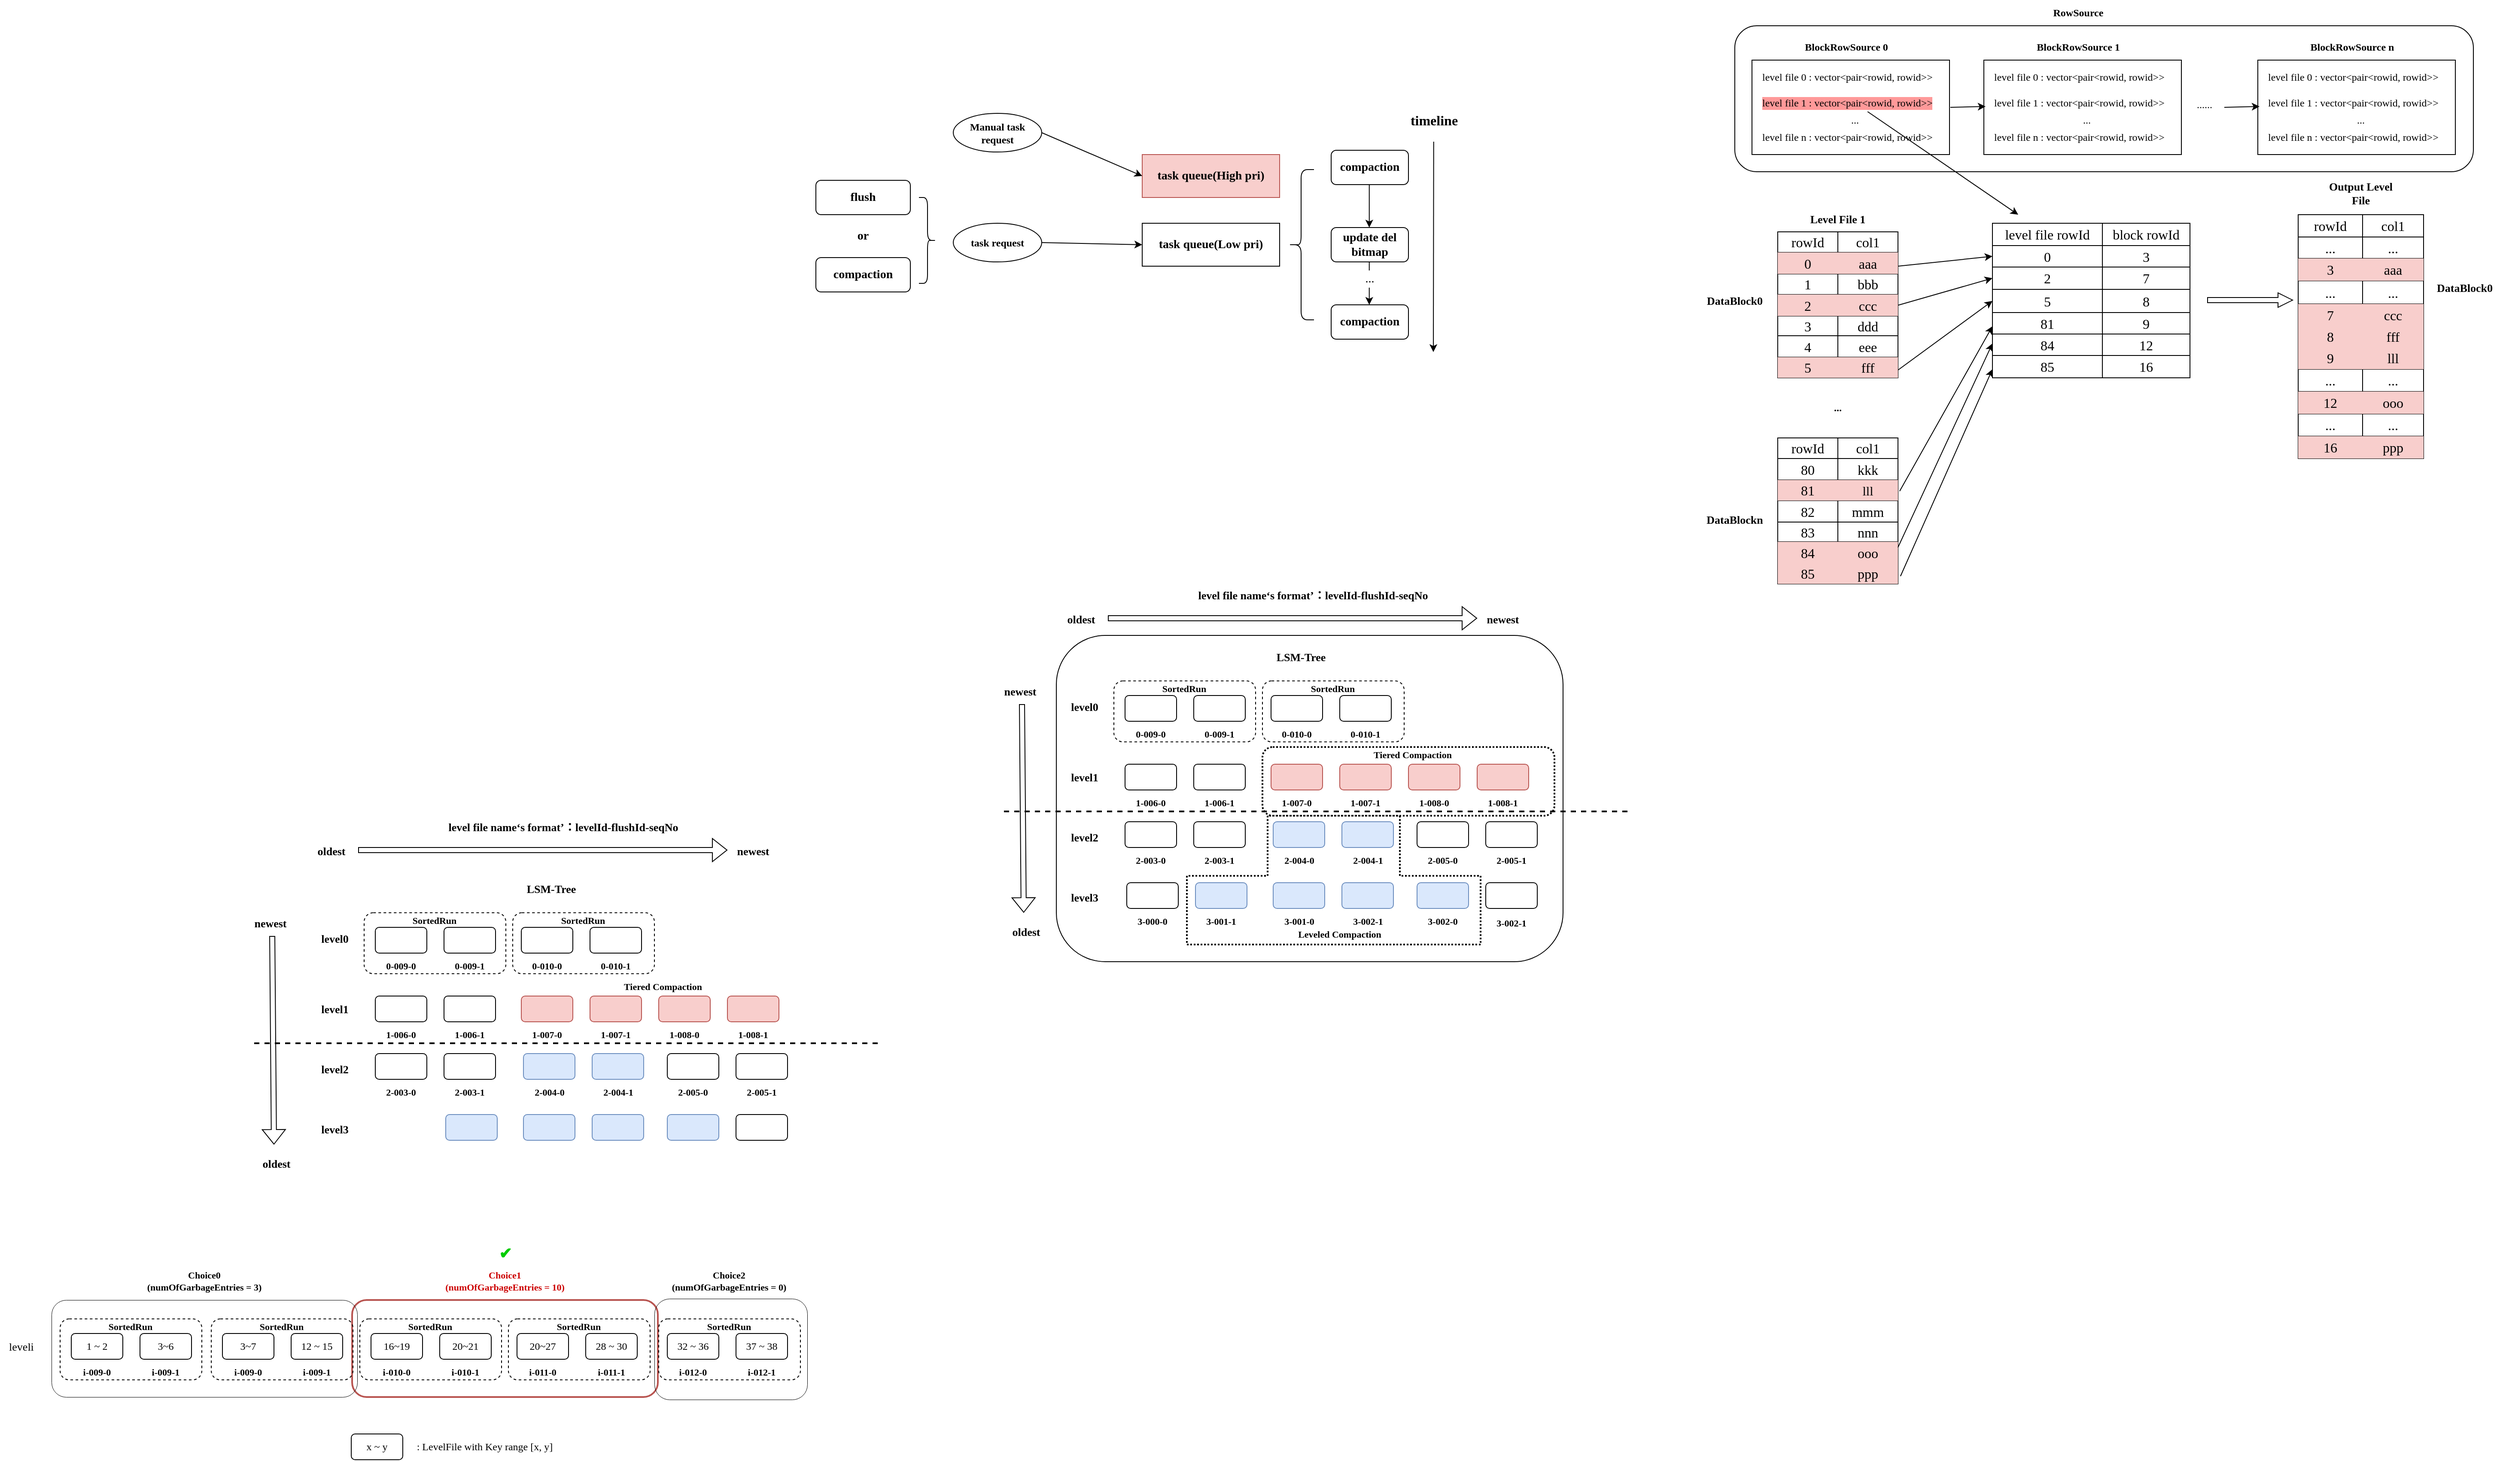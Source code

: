<mxfile version="24.2.5" type="github">
  <diagram name="第 1 页" id="IO0ZxWXgcGTj1ivFo3Ba">
    <mxGraphModel dx="3542" dy="1722" grid="1" gridSize="10" guides="1" tooltips="1" connect="1" arrows="1" fold="1" page="1" pageScale="1" pageWidth="827" pageHeight="1169" math="0" shadow="0">
      <root>
        <mxCell id="0" />
        <mxCell id="1" parent="0" />
        <mxCell id="lM2HmANv8F82mblQGnSP-137" value="" style="rounded=1;whiteSpace=wrap;html=1;fillColor=none;strokeColor=#B85450;strokeWidth=2;" vertex="1" parent="1">
          <mxGeometry x="-1580" y="1484" width="356" height="113" as="geometry" />
        </mxCell>
        <mxCell id="lM2HmANv8F82mblQGnSP-135" value="" style="rounded=1;whiteSpace=wrap;html=1;fillColor=none;strokeWidth=0.5;" vertex="1" parent="1">
          <mxGeometry x="-1930" y="1484" width="356" height="113" as="geometry" />
        </mxCell>
        <mxCell id="mg3lagALsYAwceMpRsqd-17" value="" style="rounded=1;whiteSpace=wrap;html=1;fillColor=none;" parent="1" vertex="1">
          <mxGeometry x="-760" y="710" width="590" height="380" as="geometry" />
        </mxCell>
        <mxCell id="mg3lagALsYAwceMpRsqd-90" value="" style="shape=tee;whiteSpace=wrap;html=1;rotation=-180;fillColor=none;dashed=1;dx=154;dy=80;strokeWidth=2;dashPattern=1 1;" parent="1" vertex="1">
          <mxGeometry x="-608" y="920" width="342" height="150" as="geometry" />
        </mxCell>
        <mxCell id="mg3lagALsYAwceMpRsqd-76" value="" style="rounded=1;whiteSpace=wrap;html=1;fillColor=none;dashed=1;strokeWidth=2;dashPattern=1 1;" parent="1" vertex="1">
          <mxGeometry x="-520" y="840" width="340" height="80" as="geometry" />
        </mxCell>
        <mxCell id="mg3lagALsYAwceMpRsqd-37" value="" style="rounded=1;whiteSpace=wrap;html=1;fillColor=none;dashed=1;" parent="1" vertex="1">
          <mxGeometry x="-520" y="763" width="165" height="71" as="geometry" />
        </mxCell>
        <mxCell id="mg3lagALsYAwceMpRsqd-35" value="" style="rounded=1;whiteSpace=wrap;html=1;fillColor=none;dashed=1;" parent="1" vertex="1">
          <mxGeometry x="-693" y="763" width="165" height="71" as="geometry" />
        </mxCell>
        <mxCell id="eN7qutEJRUlndjEd-Znh-167" value="" style="rounded=1;whiteSpace=wrap;html=1;" parent="1" vertex="1">
          <mxGeometry x="30" width="860" height="170" as="geometry" />
        </mxCell>
        <mxCell id="eN7qutEJRUlndjEd-Znh-2" value="&lt;font style=&quot;font-size: 13px;&quot;&gt;Level File 1&lt;/font&gt;" style="text;html=1;align=center;verticalAlign=middle;whiteSpace=wrap;rounded=0;fontFamily=Comic Sans MS;fontStyle=1;fontSize=13;" parent="1" vertex="1">
          <mxGeometry x="110" y="210" width="80" height="30" as="geometry" />
        </mxCell>
        <mxCell id="eN7qutEJRUlndjEd-Znh-4" value="" style="shape=table;startSize=0;container=1;collapsible=0;childLayout=tableLayout;fontSize=16;fontFamily=Comic Sans MS;" parent="1" vertex="1">
          <mxGeometry x="80" y="240" width="140" height="170" as="geometry" />
        </mxCell>
        <mxCell id="eN7qutEJRUlndjEd-Znh-5" value="" style="shape=tableRow;horizontal=0;startSize=0;swimlaneHead=0;swimlaneBody=0;strokeColor=inherit;top=0;left=0;bottom=0;right=0;collapsible=0;dropTarget=0;fillColor=none;points=[[0,0.5],[1,0.5]];portConstraint=eastwest;fontSize=16;align=center;fontFamily=Comic Sans MS;" parent="eN7qutEJRUlndjEd-Znh-4" vertex="1">
          <mxGeometry width="140" height="24" as="geometry" />
        </mxCell>
        <mxCell id="eN7qutEJRUlndjEd-Znh-6" value="rowId" style="shape=partialRectangle;html=1;whiteSpace=wrap;connectable=0;strokeColor=inherit;overflow=hidden;fillColor=none;top=0;left=0;bottom=0;right=0;pointerEvents=1;fontSize=16;fontFamily=Comic Sans MS;" parent="eN7qutEJRUlndjEd-Znh-5" vertex="1">
          <mxGeometry width="70" height="24" as="geometry">
            <mxRectangle width="70" height="24" as="alternateBounds" />
          </mxGeometry>
        </mxCell>
        <mxCell id="eN7qutEJRUlndjEd-Znh-7" value="col1" style="shape=partialRectangle;html=1;whiteSpace=wrap;connectable=0;strokeColor=inherit;overflow=hidden;fillColor=none;top=0;left=0;bottom=0;right=0;pointerEvents=1;fontSize=16;fontFamily=Comic Sans MS;" parent="eN7qutEJRUlndjEd-Znh-5" vertex="1">
          <mxGeometry x="70" width="70" height="24" as="geometry">
            <mxRectangle width="70" height="24" as="alternateBounds" />
          </mxGeometry>
        </mxCell>
        <mxCell id="eN7qutEJRUlndjEd-Znh-9" value="" style="shape=tableRow;horizontal=0;startSize=0;swimlaneHead=0;swimlaneBody=0;strokeColor=inherit;top=0;left=0;bottom=0;right=0;collapsible=0;dropTarget=0;fillColor=none;points=[[0,0.5],[1,0.5]];portConstraint=eastwest;fontSize=16;fontFamily=Comic Sans MS;" parent="eN7qutEJRUlndjEd-Znh-4" vertex="1">
          <mxGeometry y="24" width="140" height="25" as="geometry" />
        </mxCell>
        <mxCell id="eN7qutEJRUlndjEd-Znh-10" value="0" style="shape=partialRectangle;html=1;whiteSpace=wrap;connectable=0;strokeColor=#b85450;overflow=hidden;fillColor=#f8cecc;top=0;left=0;bottom=0;right=0;pointerEvents=1;fontSize=16;fontFamily=Comic Sans MS;labelBackgroundColor=none;" parent="eN7qutEJRUlndjEd-Znh-9" vertex="1">
          <mxGeometry width="70" height="25" as="geometry">
            <mxRectangle width="70" height="25" as="alternateBounds" />
          </mxGeometry>
        </mxCell>
        <mxCell id="eN7qutEJRUlndjEd-Znh-11" value="aaa" style="shape=partialRectangle;html=1;whiteSpace=wrap;connectable=0;strokeColor=#b85450;overflow=hidden;fillColor=#f8cecc;top=0;left=0;bottom=0;right=0;pointerEvents=1;fontSize=16;fontFamily=Comic Sans MS;labelBackgroundColor=none;" parent="eN7qutEJRUlndjEd-Znh-9" vertex="1">
          <mxGeometry x="70" width="70" height="25" as="geometry">
            <mxRectangle width="70" height="25" as="alternateBounds" />
          </mxGeometry>
        </mxCell>
        <mxCell id="eN7qutEJRUlndjEd-Znh-13" value="" style="shape=tableRow;horizontal=0;startSize=0;swimlaneHead=0;swimlaneBody=0;strokeColor=inherit;top=0;left=0;bottom=0;right=0;collapsible=0;dropTarget=0;fillColor=none;points=[[0,0.5],[1,0.5]];portConstraint=eastwest;fontSize=16;fontFamily=Comic Sans MS;" parent="eN7qutEJRUlndjEd-Znh-4" vertex="1">
          <mxGeometry y="49" width="140" height="24" as="geometry" />
        </mxCell>
        <mxCell id="eN7qutEJRUlndjEd-Znh-14" value="1" style="shape=partialRectangle;html=1;whiteSpace=wrap;connectable=0;strokeColor=inherit;overflow=hidden;fillColor=none;top=0;left=0;bottom=0;right=0;pointerEvents=1;fontSize=16;fontFamily=Comic Sans MS;" parent="eN7qutEJRUlndjEd-Znh-13" vertex="1">
          <mxGeometry width="70" height="24" as="geometry">
            <mxRectangle width="70" height="24" as="alternateBounds" />
          </mxGeometry>
        </mxCell>
        <mxCell id="eN7qutEJRUlndjEd-Znh-15" value="bbb" style="shape=partialRectangle;html=1;whiteSpace=wrap;connectable=0;strokeColor=inherit;overflow=hidden;fillColor=none;top=0;left=0;bottom=0;right=0;pointerEvents=1;fontSize=16;fontFamily=Comic Sans MS;" parent="eN7qutEJRUlndjEd-Znh-13" vertex="1">
          <mxGeometry x="70" width="70" height="24" as="geometry">
            <mxRectangle width="70" height="24" as="alternateBounds" />
          </mxGeometry>
        </mxCell>
        <mxCell id="eN7qutEJRUlndjEd-Znh-17" style="shape=tableRow;horizontal=0;startSize=0;swimlaneHead=0;swimlaneBody=0;strokeColor=inherit;top=0;left=0;bottom=0;right=0;collapsible=0;dropTarget=0;fillColor=none;points=[[0,0.5],[1,0.5]];portConstraint=eastwest;fontSize=16;fontFamily=Comic Sans MS;" parent="eN7qutEJRUlndjEd-Znh-4" vertex="1">
          <mxGeometry y="73" width="140" height="25" as="geometry" />
        </mxCell>
        <mxCell id="eN7qutEJRUlndjEd-Znh-18" value="2" style="shape=partialRectangle;html=1;whiteSpace=wrap;connectable=0;strokeColor=#b85450;overflow=hidden;fillColor=#f8cecc;top=0;left=0;bottom=0;right=0;pointerEvents=1;fontSize=16;fontFamily=Comic Sans MS;" parent="eN7qutEJRUlndjEd-Znh-17" vertex="1">
          <mxGeometry width="70" height="25" as="geometry">
            <mxRectangle width="70" height="25" as="alternateBounds" />
          </mxGeometry>
        </mxCell>
        <mxCell id="eN7qutEJRUlndjEd-Znh-19" value="ccc" style="shape=partialRectangle;html=1;whiteSpace=wrap;connectable=0;strokeColor=#b85450;overflow=hidden;fillColor=#f8cecc;top=0;left=0;bottom=0;right=0;pointerEvents=1;fontSize=16;fontFamily=Comic Sans MS;" parent="eN7qutEJRUlndjEd-Znh-17" vertex="1">
          <mxGeometry x="70" width="70" height="25" as="geometry">
            <mxRectangle width="70" height="25" as="alternateBounds" />
          </mxGeometry>
        </mxCell>
        <mxCell id="eN7qutEJRUlndjEd-Znh-20" style="shape=tableRow;horizontal=0;startSize=0;swimlaneHead=0;swimlaneBody=0;strokeColor=inherit;top=0;left=0;bottom=0;right=0;collapsible=0;dropTarget=0;fillColor=none;points=[[0,0.5],[1,0.5]];portConstraint=eastwest;fontSize=16;fontFamily=Comic Sans MS;" parent="eN7qutEJRUlndjEd-Znh-4" vertex="1">
          <mxGeometry y="98" width="140" height="23" as="geometry" />
        </mxCell>
        <mxCell id="eN7qutEJRUlndjEd-Znh-21" value="3" style="shape=partialRectangle;html=1;whiteSpace=wrap;connectable=0;strokeColor=inherit;overflow=hidden;fillColor=none;top=0;left=0;bottom=0;right=0;pointerEvents=1;fontSize=16;fontFamily=Comic Sans MS;" parent="eN7qutEJRUlndjEd-Znh-20" vertex="1">
          <mxGeometry width="70" height="23" as="geometry">
            <mxRectangle width="70" height="23" as="alternateBounds" />
          </mxGeometry>
        </mxCell>
        <mxCell id="eN7qutEJRUlndjEd-Znh-22" value="ddd" style="shape=partialRectangle;html=1;whiteSpace=wrap;connectable=0;strokeColor=inherit;overflow=hidden;fillColor=none;top=0;left=0;bottom=0;right=0;pointerEvents=1;fontSize=16;fontFamily=Comic Sans MS;" parent="eN7qutEJRUlndjEd-Znh-20" vertex="1">
          <mxGeometry x="70" width="70" height="23" as="geometry">
            <mxRectangle width="70" height="23" as="alternateBounds" />
          </mxGeometry>
        </mxCell>
        <mxCell id="eN7qutEJRUlndjEd-Znh-23" style="shape=tableRow;horizontal=0;startSize=0;swimlaneHead=0;swimlaneBody=0;strokeColor=inherit;top=0;left=0;bottom=0;right=0;collapsible=0;dropTarget=0;fillColor=none;points=[[0,0.5],[1,0.5]];portConstraint=eastwest;fontSize=16;fontFamily=Comic Sans MS;" parent="eN7qutEJRUlndjEd-Znh-4" vertex="1">
          <mxGeometry y="121" width="140" height="25" as="geometry" />
        </mxCell>
        <mxCell id="eN7qutEJRUlndjEd-Znh-24" value="4" style="shape=partialRectangle;html=1;whiteSpace=wrap;connectable=0;strokeColor=inherit;overflow=hidden;fillColor=none;top=0;left=0;bottom=0;right=0;pointerEvents=1;fontSize=16;fontFamily=Comic Sans MS;" parent="eN7qutEJRUlndjEd-Znh-23" vertex="1">
          <mxGeometry width="70" height="25" as="geometry">
            <mxRectangle width="70" height="25" as="alternateBounds" />
          </mxGeometry>
        </mxCell>
        <mxCell id="eN7qutEJRUlndjEd-Znh-25" value="eee" style="shape=partialRectangle;html=1;whiteSpace=wrap;connectable=0;strokeColor=inherit;overflow=hidden;fillColor=none;top=0;left=0;bottom=0;right=0;pointerEvents=1;fontSize=16;fontFamily=Comic Sans MS;" parent="eN7qutEJRUlndjEd-Znh-23" vertex="1">
          <mxGeometry x="70" width="70" height="25" as="geometry">
            <mxRectangle width="70" height="25" as="alternateBounds" />
          </mxGeometry>
        </mxCell>
        <mxCell id="eN7qutEJRUlndjEd-Znh-26" style="shape=tableRow;horizontal=0;startSize=0;swimlaneHead=0;swimlaneBody=0;strokeColor=inherit;top=0;left=0;bottom=0;right=0;collapsible=0;dropTarget=0;fillColor=none;points=[[0,0.5],[1,0.5]];portConstraint=eastwest;fontSize=16;fontFamily=Comic Sans MS;" parent="eN7qutEJRUlndjEd-Znh-4" vertex="1">
          <mxGeometry y="146" width="140" height="24" as="geometry" />
        </mxCell>
        <mxCell id="eN7qutEJRUlndjEd-Znh-27" value="5" style="shape=partialRectangle;html=1;whiteSpace=wrap;connectable=0;strokeColor=#b85450;overflow=hidden;fillColor=#f8cecc;top=0;left=0;bottom=0;right=0;pointerEvents=1;fontSize=16;fontFamily=Comic Sans MS;" parent="eN7qutEJRUlndjEd-Znh-26" vertex="1">
          <mxGeometry width="70" height="24" as="geometry">
            <mxRectangle width="70" height="24" as="alternateBounds" />
          </mxGeometry>
        </mxCell>
        <mxCell id="eN7qutEJRUlndjEd-Znh-28" value="fff" style="shape=partialRectangle;html=1;whiteSpace=wrap;connectable=0;strokeColor=#b85450;overflow=hidden;fillColor=#f8cecc;top=0;left=0;bottom=0;right=0;pointerEvents=1;fontSize=16;fontFamily=Comic Sans MS;" parent="eN7qutEJRUlndjEd-Znh-26" vertex="1">
          <mxGeometry x="70" width="70" height="24" as="geometry">
            <mxRectangle width="70" height="24" as="alternateBounds" />
          </mxGeometry>
        </mxCell>
        <mxCell id="eN7qutEJRUlndjEd-Znh-30" value="" style="shape=table;startSize=0;container=1;collapsible=0;childLayout=tableLayout;fontSize=16;fontFamily=Comic Sans MS;" parent="1" vertex="1">
          <mxGeometry x="330" y="230" width="230" height="180" as="geometry" />
        </mxCell>
        <mxCell id="eN7qutEJRUlndjEd-Znh-31" value="" style="shape=tableRow;horizontal=0;startSize=0;swimlaneHead=0;swimlaneBody=0;strokeColor=inherit;top=0;left=0;bottom=0;right=0;collapsible=0;dropTarget=0;fillColor=none;points=[[0,0.5],[1,0.5]];portConstraint=eastwest;fontSize=16;align=center;fontFamily=Comic Sans MS;" parent="eN7qutEJRUlndjEd-Znh-30" vertex="1">
          <mxGeometry width="230" height="26" as="geometry" />
        </mxCell>
        <mxCell id="eN7qutEJRUlndjEd-Znh-32" value="level file rowId" style="shape=partialRectangle;html=1;whiteSpace=wrap;connectable=0;strokeColor=inherit;overflow=hidden;fillColor=none;top=0;left=0;bottom=0;right=0;pointerEvents=1;fontSize=16;fontFamily=Comic Sans MS;" parent="eN7qutEJRUlndjEd-Znh-31" vertex="1">
          <mxGeometry width="128" height="26" as="geometry">
            <mxRectangle width="128" height="26" as="alternateBounds" />
          </mxGeometry>
        </mxCell>
        <mxCell id="eN7qutEJRUlndjEd-Znh-33" value="block rowId" style="shape=partialRectangle;html=1;whiteSpace=wrap;connectable=0;strokeColor=inherit;overflow=hidden;fillColor=none;top=0;left=0;bottom=0;right=0;pointerEvents=1;fontSize=16;fontFamily=Comic Sans MS;" parent="eN7qutEJRUlndjEd-Znh-31" vertex="1">
          <mxGeometry x="128" width="102" height="26" as="geometry">
            <mxRectangle width="102" height="26" as="alternateBounds" />
          </mxGeometry>
        </mxCell>
        <mxCell id="eN7qutEJRUlndjEd-Znh-34" value="" style="shape=tableRow;horizontal=0;startSize=0;swimlaneHead=0;swimlaneBody=0;strokeColor=inherit;top=0;left=0;bottom=0;right=0;collapsible=0;dropTarget=0;fillColor=none;points=[[0,0.5],[1,0.5]];portConstraint=eastwest;fontSize=16;fontFamily=Comic Sans MS;" parent="eN7qutEJRUlndjEd-Znh-30" vertex="1">
          <mxGeometry y="26" width="230" height="25" as="geometry" />
        </mxCell>
        <mxCell id="eN7qutEJRUlndjEd-Znh-35" value="0" style="shape=partialRectangle;html=1;whiteSpace=wrap;connectable=0;strokeColor=inherit;overflow=hidden;fillColor=none;top=0;left=0;bottom=0;right=0;pointerEvents=1;fontSize=16;fontFamily=Comic Sans MS;" parent="eN7qutEJRUlndjEd-Znh-34" vertex="1">
          <mxGeometry width="128" height="25" as="geometry">
            <mxRectangle width="128" height="25" as="alternateBounds" />
          </mxGeometry>
        </mxCell>
        <mxCell id="eN7qutEJRUlndjEd-Znh-36" value="3" style="shape=partialRectangle;html=1;whiteSpace=wrap;connectable=0;strokeColor=inherit;overflow=hidden;fillColor=none;top=0;left=0;bottom=0;right=0;pointerEvents=1;fontSize=16;fontFamily=Comic Sans MS;" parent="eN7qutEJRUlndjEd-Znh-34" vertex="1">
          <mxGeometry x="128" width="102" height="25" as="geometry">
            <mxRectangle width="102" height="25" as="alternateBounds" />
          </mxGeometry>
        </mxCell>
        <mxCell id="eN7qutEJRUlndjEd-Znh-37" value="" style="shape=tableRow;horizontal=0;startSize=0;swimlaneHead=0;swimlaneBody=0;strokeColor=inherit;top=0;left=0;bottom=0;right=0;collapsible=0;dropTarget=0;fillColor=none;points=[[0,0.5],[1,0.5]];portConstraint=eastwest;fontSize=16;fontFamily=Comic Sans MS;" parent="eN7qutEJRUlndjEd-Znh-30" vertex="1">
          <mxGeometry y="51" width="230" height="26" as="geometry" />
        </mxCell>
        <mxCell id="eN7qutEJRUlndjEd-Znh-38" value="2" style="shape=partialRectangle;html=1;whiteSpace=wrap;connectable=0;strokeColor=inherit;overflow=hidden;fillColor=none;top=0;left=0;bottom=0;right=0;pointerEvents=1;fontSize=16;fontFamily=Comic Sans MS;" parent="eN7qutEJRUlndjEd-Znh-37" vertex="1">
          <mxGeometry width="128" height="26" as="geometry">
            <mxRectangle width="128" height="26" as="alternateBounds" />
          </mxGeometry>
        </mxCell>
        <mxCell id="eN7qutEJRUlndjEd-Znh-39" value="7" style="shape=partialRectangle;html=1;whiteSpace=wrap;connectable=0;strokeColor=inherit;overflow=hidden;fillColor=none;top=0;left=0;bottom=0;right=0;pointerEvents=1;fontSize=16;fontFamily=Comic Sans MS;" parent="eN7qutEJRUlndjEd-Znh-37" vertex="1">
          <mxGeometry x="128" width="102" height="26" as="geometry">
            <mxRectangle width="102" height="26" as="alternateBounds" />
          </mxGeometry>
        </mxCell>
        <mxCell id="eN7qutEJRUlndjEd-Znh-40" style="shape=tableRow;horizontal=0;startSize=0;swimlaneHead=0;swimlaneBody=0;strokeColor=inherit;top=0;left=0;bottom=0;right=0;collapsible=0;dropTarget=0;fillColor=none;points=[[0,0.5],[1,0.5]];portConstraint=eastwest;fontSize=16;fontFamily=Comic Sans MS;" parent="eN7qutEJRUlndjEd-Znh-30" vertex="1">
          <mxGeometry y="77" width="230" height="27" as="geometry" />
        </mxCell>
        <mxCell id="eN7qutEJRUlndjEd-Znh-41" value="5" style="shape=partialRectangle;html=1;whiteSpace=wrap;connectable=0;strokeColor=inherit;overflow=hidden;fillColor=none;top=0;left=0;bottom=0;right=0;pointerEvents=1;fontSize=16;fontFamily=Comic Sans MS;" parent="eN7qutEJRUlndjEd-Znh-40" vertex="1">
          <mxGeometry width="128" height="27" as="geometry">
            <mxRectangle width="128" height="27" as="alternateBounds" />
          </mxGeometry>
        </mxCell>
        <mxCell id="eN7qutEJRUlndjEd-Znh-42" value="8" style="shape=partialRectangle;html=1;whiteSpace=wrap;connectable=0;strokeColor=inherit;overflow=hidden;fillColor=none;top=0;left=0;bottom=0;right=0;pointerEvents=1;fontSize=16;fontFamily=Comic Sans MS;" parent="eN7qutEJRUlndjEd-Znh-40" vertex="1">
          <mxGeometry x="128" width="102" height="27" as="geometry">
            <mxRectangle width="102" height="27" as="alternateBounds" />
          </mxGeometry>
        </mxCell>
        <mxCell id="eN7qutEJRUlndjEd-Znh-43" style="shape=tableRow;horizontal=0;startSize=0;swimlaneHead=0;swimlaneBody=0;strokeColor=inherit;top=0;left=0;bottom=0;right=0;collapsible=0;dropTarget=0;fillColor=none;points=[[0,0.5],[1,0.5]];portConstraint=eastwest;fontSize=16;fontFamily=Comic Sans MS;" parent="eN7qutEJRUlndjEd-Znh-30" vertex="1">
          <mxGeometry y="104" width="230" height="25" as="geometry" />
        </mxCell>
        <mxCell id="eN7qutEJRUlndjEd-Znh-44" value="81" style="shape=partialRectangle;html=1;whiteSpace=wrap;connectable=0;strokeColor=inherit;overflow=hidden;fillColor=none;top=0;left=0;bottom=0;right=0;pointerEvents=1;fontSize=16;fontFamily=Comic Sans MS;" parent="eN7qutEJRUlndjEd-Znh-43" vertex="1">
          <mxGeometry width="128" height="25" as="geometry">
            <mxRectangle width="128" height="25" as="alternateBounds" />
          </mxGeometry>
        </mxCell>
        <mxCell id="eN7qutEJRUlndjEd-Znh-45" value="9" style="shape=partialRectangle;html=1;whiteSpace=wrap;connectable=0;strokeColor=inherit;overflow=hidden;fillColor=none;top=0;left=0;bottom=0;right=0;pointerEvents=1;fontSize=16;fontFamily=Comic Sans MS;" parent="eN7qutEJRUlndjEd-Znh-43" vertex="1">
          <mxGeometry x="128" width="102" height="25" as="geometry">
            <mxRectangle width="102" height="25" as="alternateBounds" />
          </mxGeometry>
        </mxCell>
        <mxCell id="eN7qutEJRUlndjEd-Znh-46" style="shape=tableRow;horizontal=0;startSize=0;swimlaneHead=0;swimlaneBody=0;strokeColor=inherit;top=0;left=0;bottom=0;right=0;collapsible=0;dropTarget=0;fillColor=none;points=[[0,0.5],[1,0.5]];portConstraint=eastwest;fontSize=16;fontFamily=Comic Sans MS;" parent="eN7qutEJRUlndjEd-Znh-30" vertex="1">
          <mxGeometry y="129" width="230" height="25" as="geometry" />
        </mxCell>
        <mxCell id="eN7qutEJRUlndjEd-Znh-47" value="84" style="shape=partialRectangle;html=1;whiteSpace=wrap;connectable=0;strokeColor=inherit;overflow=hidden;fillColor=none;top=0;left=0;bottom=0;right=0;pointerEvents=1;fontSize=16;fontFamily=Comic Sans MS;" parent="eN7qutEJRUlndjEd-Znh-46" vertex="1">
          <mxGeometry width="128" height="25" as="geometry">
            <mxRectangle width="128" height="25" as="alternateBounds" />
          </mxGeometry>
        </mxCell>
        <mxCell id="eN7qutEJRUlndjEd-Znh-48" value="12" style="shape=partialRectangle;html=1;whiteSpace=wrap;connectable=0;strokeColor=inherit;overflow=hidden;fillColor=none;top=0;left=0;bottom=0;right=0;pointerEvents=1;fontSize=16;fontFamily=Comic Sans MS;" parent="eN7qutEJRUlndjEd-Znh-46" vertex="1">
          <mxGeometry x="128" width="102" height="25" as="geometry">
            <mxRectangle width="102" height="25" as="alternateBounds" />
          </mxGeometry>
        </mxCell>
        <mxCell id="eN7qutEJRUlndjEd-Znh-49" style="shape=tableRow;horizontal=0;startSize=0;swimlaneHead=0;swimlaneBody=0;strokeColor=inherit;top=0;left=0;bottom=0;right=0;collapsible=0;dropTarget=0;fillColor=none;points=[[0,0.5],[1,0.5]];portConstraint=eastwest;fontSize=16;fontFamily=Comic Sans MS;" parent="eN7qutEJRUlndjEd-Znh-30" vertex="1">
          <mxGeometry y="154" width="230" height="26" as="geometry" />
        </mxCell>
        <mxCell id="eN7qutEJRUlndjEd-Znh-50" value="85" style="shape=partialRectangle;html=1;whiteSpace=wrap;connectable=0;strokeColor=inherit;overflow=hidden;fillColor=none;top=0;left=0;bottom=0;right=0;pointerEvents=1;fontSize=16;fontFamily=Comic Sans MS;" parent="eN7qutEJRUlndjEd-Znh-49" vertex="1">
          <mxGeometry width="128" height="26" as="geometry">
            <mxRectangle width="128" height="26" as="alternateBounds" />
          </mxGeometry>
        </mxCell>
        <mxCell id="eN7qutEJRUlndjEd-Znh-51" value="16" style="shape=partialRectangle;html=1;whiteSpace=wrap;connectable=0;strokeColor=inherit;overflow=hidden;fillColor=none;top=0;left=0;bottom=0;right=0;pointerEvents=1;fontSize=16;fontFamily=Comic Sans MS;" parent="eN7qutEJRUlndjEd-Znh-49" vertex="1">
          <mxGeometry x="128" width="102" height="26" as="geometry">
            <mxRectangle width="102" height="26" as="alternateBounds" />
          </mxGeometry>
        </mxCell>
        <mxCell id="eN7qutEJRUlndjEd-Znh-52" value="" style="rounded=0;whiteSpace=wrap;html=1;fontFamily=Comic Sans MS;" parent="1" vertex="1">
          <mxGeometry x="50" y="40" width="230" height="110" as="geometry" />
        </mxCell>
        <mxCell id="eN7qutEJRUlndjEd-Znh-53" value="level file 0 : vector&amp;lt;pair&amp;lt;rowid, rowid&amp;gt;&amp;gt;" style="text;html=1;align=left;verticalAlign=middle;whiteSpace=wrap;rounded=0;fontFamily=Comic Sans MS;" parent="1" vertex="1">
          <mxGeometry x="60" y="50" width="220" height="20" as="geometry" />
        </mxCell>
        <mxCell id="eN7qutEJRUlndjEd-Znh-55" value="level file 1 : vector&amp;lt;pair&amp;lt;rowid, rowid&amp;gt;&amp;gt;" style="text;html=1;align=left;verticalAlign=middle;whiteSpace=wrap;rounded=0;fontFamily=Comic Sans MS;labelBackgroundColor=#FF9999;" parent="1" vertex="1">
          <mxGeometry x="60" y="80" width="220" height="20" as="geometry" />
        </mxCell>
        <mxCell id="eN7qutEJRUlndjEd-Znh-56" value="level file n : vector&amp;lt;pair&amp;lt;rowid, rowid&amp;gt;&amp;gt;" style="text;html=1;align=left;verticalAlign=middle;whiteSpace=wrap;rounded=0;fontFamily=Comic Sans MS;" parent="1" vertex="1">
          <mxGeometry x="60" y="120" width="220" height="20" as="geometry" />
        </mxCell>
        <mxCell id="eN7qutEJRUlndjEd-Znh-57" value="..." style="text;html=1;align=center;verticalAlign=middle;whiteSpace=wrap;rounded=0;fontFamily=Comic Sans MS;" parent="1" vertex="1">
          <mxGeometry x="60" y="100" width="220" height="20" as="geometry" />
        </mxCell>
        <mxCell id="eN7qutEJRUlndjEd-Znh-58" value="BlockRowSource 0" style="text;html=1;align=center;verticalAlign=middle;whiteSpace=wrap;rounded=0;fontFamily=Comic Sans MS;fontStyle=1" parent="1" vertex="1">
          <mxGeometry x="80" y="10" width="160" height="30" as="geometry" />
        </mxCell>
        <mxCell id="eN7qutEJRUlndjEd-Znh-59" value="" style="endArrow=classic;html=1;rounded=0;" parent="1" source="eN7qutEJRUlndjEd-Znh-55" edge="1">
          <mxGeometry width="50" height="50" relative="1" as="geometry">
            <mxPoint x="390" y="140" as="sourcePoint" />
            <mxPoint x="360" y="220" as="targetPoint" />
          </mxGeometry>
        </mxCell>
        <mxCell id="eN7qutEJRUlndjEd-Znh-60" value="" style="rounded=0;whiteSpace=wrap;html=1;fontFamily=Comic Sans MS;" parent="1" vertex="1">
          <mxGeometry x="320" y="40" width="230" height="110" as="geometry" />
        </mxCell>
        <mxCell id="eN7qutEJRUlndjEd-Znh-61" value="level file 0 : vector&amp;lt;pair&amp;lt;rowid, rowid&amp;gt;&amp;gt;" style="text;html=1;align=left;verticalAlign=middle;whiteSpace=wrap;rounded=0;fontFamily=Comic Sans MS;" parent="1" vertex="1">
          <mxGeometry x="330" y="50" width="220" height="20" as="geometry" />
        </mxCell>
        <mxCell id="eN7qutEJRUlndjEd-Znh-62" value="level file 1 : vector&amp;lt;pair&amp;lt;rowid, rowid&amp;gt;&amp;gt;" style="text;html=1;align=left;verticalAlign=middle;whiteSpace=wrap;rounded=0;fontFamily=Comic Sans MS;labelBackgroundColor=none;" parent="1" vertex="1">
          <mxGeometry x="330" y="80" width="220" height="20" as="geometry" />
        </mxCell>
        <mxCell id="eN7qutEJRUlndjEd-Znh-63" value="level file n : vector&amp;lt;pair&amp;lt;rowid, rowid&amp;gt;&amp;gt;" style="text;html=1;align=left;verticalAlign=middle;whiteSpace=wrap;rounded=0;fontFamily=Comic Sans MS;" parent="1" vertex="1">
          <mxGeometry x="330" y="120" width="220" height="20" as="geometry" />
        </mxCell>
        <mxCell id="eN7qutEJRUlndjEd-Znh-64" value="..." style="text;html=1;align=center;verticalAlign=middle;whiteSpace=wrap;rounded=0;fontFamily=Comic Sans MS;" parent="1" vertex="1">
          <mxGeometry x="330" y="100" width="220" height="20" as="geometry" />
        </mxCell>
        <mxCell id="eN7qutEJRUlndjEd-Znh-65" value="BlockRowSource 1" style="text;html=1;align=center;verticalAlign=middle;whiteSpace=wrap;rounded=0;fontFamily=Comic Sans MS;fontStyle=1" parent="1" vertex="1">
          <mxGeometry x="350" y="10" width="160" height="30" as="geometry" />
        </mxCell>
        <mxCell id="eN7qutEJRUlndjEd-Znh-67" value="" style="endArrow=classic;html=1;rounded=0;" parent="1" edge="1">
          <mxGeometry width="50" height="50" relative="1" as="geometry">
            <mxPoint x="281" y="95" as="sourcePoint" />
            <mxPoint x="322" y="94" as="targetPoint" />
          </mxGeometry>
        </mxCell>
        <mxCell id="eN7qutEJRUlndjEd-Znh-68" value="" style="rounded=0;whiteSpace=wrap;html=1;fontFamily=Comic Sans MS;" parent="1" vertex="1">
          <mxGeometry x="639" y="40" width="230" height="110" as="geometry" />
        </mxCell>
        <mxCell id="eN7qutEJRUlndjEd-Znh-69" value="level file 0 : vector&amp;lt;pair&amp;lt;rowid, rowid&amp;gt;&amp;gt;" style="text;html=1;align=left;verticalAlign=middle;whiteSpace=wrap;rounded=0;fontFamily=Comic Sans MS;" parent="1" vertex="1">
          <mxGeometry x="649" y="50" width="220" height="20" as="geometry" />
        </mxCell>
        <mxCell id="eN7qutEJRUlndjEd-Znh-70" value="level file 1 : vector&amp;lt;pair&amp;lt;rowid, rowid&amp;gt;&amp;gt;" style="text;html=1;align=left;verticalAlign=middle;whiteSpace=wrap;rounded=0;fontFamily=Comic Sans MS;labelBackgroundColor=none;" parent="1" vertex="1">
          <mxGeometry x="649" y="80" width="220" height="20" as="geometry" />
        </mxCell>
        <mxCell id="eN7qutEJRUlndjEd-Znh-71" value="level file n : vector&amp;lt;pair&amp;lt;rowid, rowid&amp;gt;&amp;gt;" style="text;html=1;align=left;verticalAlign=middle;whiteSpace=wrap;rounded=0;fontFamily=Comic Sans MS;" parent="1" vertex="1">
          <mxGeometry x="649" y="120" width="220" height="20" as="geometry" />
        </mxCell>
        <mxCell id="eN7qutEJRUlndjEd-Znh-72" value="..." style="text;html=1;align=center;verticalAlign=middle;whiteSpace=wrap;rounded=0;fontFamily=Comic Sans MS;" parent="1" vertex="1">
          <mxGeometry x="649" y="100" width="220" height="20" as="geometry" />
        </mxCell>
        <mxCell id="eN7qutEJRUlndjEd-Znh-73" value="BlockRowSource n" style="text;html=1;align=center;verticalAlign=middle;whiteSpace=wrap;rounded=0;fontFamily=Comic Sans MS;fontStyle=1" parent="1" vertex="1">
          <mxGeometry x="669" y="10" width="160" height="30" as="geometry" />
        </mxCell>
        <mxCell id="eN7qutEJRUlndjEd-Znh-74" value="" style="endArrow=classic;html=1;rounded=0;" parent="1" edge="1">
          <mxGeometry width="50" height="50" relative="1" as="geometry">
            <mxPoint x="600" y="95" as="sourcePoint" />
            <mxPoint x="641" y="94" as="targetPoint" />
          </mxGeometry>
        </mxCell>
        <mxCell id="eN7qutEJRUlndjEd-Znh-75" value="......" style="text;html=1;align=center;verticalAlign=middle;whiteSpace=wrap;rounded=0;fontFamily=Comic Sans MS;" parent="1" vertex="1">
          <mxGeometry x="557" y="82" width="40" height="20" as="geometry" />
        </mxCell>
        <mxCell id="eN7qutEJRUlndjEd-Znh-77" value="" style="shape=table;startSize=0;container=1;collapsible=0;childLayout=tableLayout;fontSize=16;fontFamily=Comic Sans MS;" parent="1" vertex="1">
          <mxGeometry x="80" y="480" width="140" height="170" as="geometry" />
        </mxCell>
        <mxCell id="eN7qutEJRUlndjEd-Znh-78" value="" style="shape=tableRow;horizontal=0;startSize=0;swimlaneHead=0;swimlaneBody=0;strokeColor=inherit;top=0;left=0;bottom=0;right=0;collapsible=0;dropTarget=0;fillColor=none;points=[[0,0.5],[1,0.5]];portConstraint=eastwest;fontSize=16;align=center;fontFamily=Comic Sans MS;" parent="eN7qutEJRUlndjEd-Znh-77" vertex="1">
          <mxGeometry width="140" height="24" as="geometry" />
        </mxCell>
        <mxCell id="eN7qutEJRUlndjEd-Znh-79" value="rowId" style="shape=partialRectangle;html=1;whiteSpace=wrap;connectable=0;strokeColor=inherit;overflow=hidden;fillColor=none;top=0;left=0;bottom=0;right=0;pointerEvents=1;fontSize=16;fontFamily=Comic Sans MS;" parent="eN7qutEJRUlndjEd-Znh-78" vertex="1">
          <mxGeometry width="70" height="24" as="geometry">
            <mxRectangle width="70" height="24" as="alternateBounds" />
          </mxGeometry>
        </mxCell>
        <mxCell id="eN7qutEJRUlndjEd-Znh-80" value="col1" style="shape=partialRectangle;html=1;whiteSpace=wrap;connectable=0;strokeColor=inherit;overflow=hidden;fillColor=none;top=0;left=0;bottom=0;right=0;pointerEvents=1;fontSize=16;fontFamily=Comic Sans MS;" parent="eN7qutEJRUlndjEd-Znh-78" vertex="1">
          <mxGeometry x="70" width="70" height="24" as="geometry">
            <mxRectangle width="70" height="24" as="alternateBounds" />
          </mxGeometry>
        </mxCell>
        <mxCell id="eN7qutEJRUlndjEd-Znh-81" value="" style="shape=tableRow;horizontal=0;startSize=0;swimlaneHead=0;swimlaneBody=0;strokeColor=inherit;top=0;left=0;bottom=0;right=0;collapsible=0;dropTarget=0;fillColor=none;points=[[0,0.5],[1,0.5]];portConstraint=eastwest;fontSize=16;fontFamily=Comic Sans MS;" parent="eN7qutEJRUlndjEd-Znh-77" vertex="1">
          <mxGeometry y="24" width="140" height="25" as="geometry" />
        </mxCell>
        <mxCell id="eN7qutEJRUlndjEd-Znh-82" value="80" style="shape=partialRectangle;html=1;whiteSpace=wrap;connectable=0;strokeColor=inherit;overflow=hidden;fillColor=none;top=0;left=0;bottom=0;right=0;pointerEvents=1;fontSize=16;fontFamily=Comic Sans MS;" parent="eN7qutEJRUlndjEd-Znh-81" vertex="1">
          <mxGeometry width="70" height="25" as="geometry">
            <mxRectangle width="70" height="25" as="alternateBounds" />
          </mxGeometry>
        </mxCell>
        <mxCell id="eN7qutEJRUlndjEd-Znh-83" value="kkk" style="shape=partialRectangle;html=1;whiteSpace=wrap;connectable=0;strokeColor=inherit;overflow=hidden;fillColor=none;top=0;left=0;bottom=0;right=0;pointerEvents=1;fontSize=16;fontFamily=Comic Sans MS;" parent="eN7qutEJRUlndjEd-Znh-81" vertex="1">
          <mxGeometry x="70" width="70" height="25" as="geometry">
            <mxRectangle width="70" height="25" as="alternateBounds" />
          </mxGeometry>
        </mxCell>
        <mxCell id="eN7qutEJRUlndjEd-Znh-84" value="" style="shape=tableRow;horizontal=0;startSize=0;swimlaneHead=0;swimlaneBody=0;strokeColor=inherit;top=0;left=0;bottom=0;right=0;collapsible=0;dropTarget=0;fillColor=none;points=[[0,0.5],[1,0.5]];portConstraint=eastwest;fontSize=16;fontFamily=Comic Sans MS;" parent="eN7qutEJRUlndjEd-Znh-77" vertex="1">
          <mxGeometry y="49" width="140" height="24" as="geometry" />
        </mxCell>
        <mxCell id="eN7qutEJRUlndjEd-Znh-85" value="81" style="shape=partialRectangle;html=1;whiteSpace=wrap;connectable=0;strokeColor=#b85450;overflow=hidden;fillColor=#f8cecc;top=0;left=0;bottom=0;right=0;pointerEvents=1;fontSize=16;fontFamily=Comic Sans MS;" parent="eN7qutEJRUlndjEd-Znh-84" vertex="1">
          <mxGeometry width="70" height="24" as="geometry">
            <mxRectangle width="70" height="24" as="alternateBounds" />
          </mxGeometry>
        </mxCell>
        <mxCell id="eN7qutEJRUlndjEd-Znh-86" value="&lt;font style=&quot;font-size: 15px;&quot;&gt;lll&lt;/font&gt;" style="shape=partialRectangle;html=1;whiteSpace=wrap;connectable=0;strokeColor=#b85450;overflow=hidden;fillColor=#f8cecc;top=0;left=0;bottom=0;right=0;pointerEvents=1;fontSize=16;fontFamily=Comic Sans MS;" parent="eN7qutEJRUlndjEd-Znh-84" vertex="1">
          <mxGeometry x="70" width="70" height="24" as="geometry">
            <mxRectangle width="70" height="24" as="alternateBounds" />
          </mxGeometry>
        </mxCell>
        <mxCell id="eN7qutEJRUlndjEd-Znh-87" style="shape=tableRow;horizontal=0;startSize=0;swimlaneHead=0;swimlaneBody=0;strokeColor=inherit;top=0;left=0;bottom=0;right=0;collapsible=0;dropTarget=0;fillColor=none;points=[[0,0.5],[1,0.5]];portConstraint=eastwest;fontSize=16;fontFamily=Comic Sans MS;" parent="eN7qutEJRUlndjEd-Znh-77" vertex="1">
          <mxGeometry y="73" width="140" height="25" as="geometry" />
        </mxCell>
        <mxCell id="eN7qutEJRUlndjEd-Znh-88" value="82" style="shape=partialRectangle;html=1;whiteSpace=wrap;connectable=0;strokeColor=inherit;overflow=hidden;fillColor=none;top=0;left=0;bottom=0;right=0;pointerEvents=1;fontSize=16;fontFamily=Comic Sans MS;" parent="eN7qutEJRUlndjEd-Znh-87" vertex="1">
          <mxGeometry width="70" height="25" as="geometry">
            <mxRectangle width="70" height="25" as="alternateBounds" />
          </mxGeometry>
        </mxCell>
        <mxCell id="eN7qutEJRUlndjEd-Znh-89" value="mmm" style="shape=partialRectangle;html=1;whiteSpace=wrap;connectable=0;strokeColor=inherit;overflow=hidden;fillColor=none;top=0;left=0;bottom=0;right=0;pointerEvents=1;fontSize=16;fontFamily=Comic Sans MS;" parent="eN7qutEJRUlndjEd-Znh-87" vertex="1">
          <mxGeometry x="70" width="70" height="25" as="geometry">
            <mxRectangle width="70" height="25" as="alternateBounds" />
          </mxGeometry>
        </mxCell>
        <mxCell id="eN7qutEJRUlndjEd-Znh-90" style="shape=tableRow;horizontal=0;startSize=0;swimlaneHead=0;swimlaneBody=0;strokeColor=inherit;top=0;left=0;bottom=0;right=0;collapsible=0;dropTarget=0;fillColor=none;points=[[0,0.5],[1,0.5]];portConstraint=eastwest;fontSize=16;fontFamily=Comic Sans MS;" parent="eN7qutEJRUlndjEd-Znh-77" vertex="1">
          <mxGeometry y="98" width="140" height="23" as="geometry" />
        </mxCell>
        <mxCell id="eN7qutEJRUlndjEd-Znh-91" value="83" style="shape=partialRectangle;html=1;whiteSpace=wrap;connectable=0;strokeColor=inherit;overflow=hidden;fillColor=none;top=0;left=0;bottom=0;right=0;pointerEvents=1;fontSize=16;fontFamily=Comic Sans MS;" parent="eN7qutEJRUlndjEd-Znh-90" vertex="1">
          <mxGeometry width="70" height="23" as="geometry">
            <mxRectangle width="70" height="23" as="alternateBounds" />
          </mxGeometry>
        </mxCell>
        <mxCell id="eN7qutEJRUlndjEd-Znh-92" value="nnn" style="shape=partialRectangle;html=1;whiteSpace=wrap;connectable=0;strokeColor=inherit;overflow=hidden;fillColor=none;top=0;left=0;bottom=0;right=0;pointerEvents=1;fontSize=16;fontFamily=Comic Sans MS;" parent="eN7qutEJRUlndjEd-Znh-90" vertex="1">
          <mxGeometry x="70" width="70" height="23" as="geometry">
            <mxRectangle width="70" height="23" as="alternateBounds" />
          </mxGeometry>
        </mxCell>
        <mxCell id="eN7qutEJRUlndjEd-Znh-93" style="shape=tableRow;horizontal=0;startSize=0;swimlaneHead=0;swimlaneBody=0;strokeColor=inherit;top=0;left=0;bottom=0;right=0;collapsible=0;dropTarget=0;fillColor=none;points=[[0,0.5],[1,0.5]];portConstraint=eastwest;fontSize=16;fontFamily=Comic Sans MS;" parent="eN7qutEJRUlndjEd-Znh-77" vertex="1">
          <mxGeometry y="121" width="140" height="25" as="geometry" />
        </mxCell>
        <mxCell id="eN7qutEJRUlndjEd-Znh-94" value="84" style="shape=partialRectangle;html=1;whiteSpace=wrap;connectable=0;strokeColor=#b85450;overflow=hidden;fillColor=#f8cecc;top=0;left=0;bottom=0;right=0;pointerEvents=1;fontSize=16;fontFamily=Comic Sans MS;" parent="eN7qutEJRUlndjEd-Znh-93" vertex="1">
          <mxGeometry width="70" height="25" as="geometry">
            <mxRectangle width="70" height="25" as="alternateBounds" />
          </mxGeometry>
        </mxCell>
        <mxCell id="eN7qutEJRUlndjEd-Znh-95" value="ooo" style="shape=partialRectangle;html=1;whiteSpace=wrap;connectable=0;strokeColor=#b85450;overflow=hidden;fillColor=#f8cecc;top=0;left=0;bottom=0;right=0;pointerEvents=1;fontSize=16;fontFamily=Comic Sans MS;" parent="eN7qutEJRUlndjEd-Znh-93" vertex="1">
          <mxGeometry x="70" width="70" height="25" as="geometry">
            <mxRectangle width="70" height="25" as="alternateBounds" />
          </mxGeometry>
        </mxCell>
        <mxCell id="eN7qutEJRUlndjEd-Znh-96" style="shape=tableRow;horizontal=0;startSize=0;swimlaneHead=0;swimlaneBody=0;strokeColor=inherit;top=0;left=0;bottom=0;right=0;collapsible=0;dropTarget=0;fillColor=none;points=[[0,0.5],[1,0.5]];portConstraint=eastwest;fontSize=16;fontFamily=Comic Sans MS;" parent="eN7qutEJRUlndjEd-Znh-77" vertex="1">
          <mxGeometry y="146" width="140" height="24" as="geometry" />
        </mxCell>
        <mxCell id="eN7qutEJRUlndjEd-Znh-97" value="85" style="shape=partialRectangle;html=1;whiteSpace=wrap;connectable=0;strokeColor=#b85450;overflow=hidden;fillColor=#f8cecc;top=0;left=0;bottom=0;right=0;pointerEvents=1;fontSize=16;fontFamily=Comic Sans MS;" parent="eN7qutEJRUlndjEd-Znh-96" vertex="1">
          <mxGeometry width="70" height="24" as="geometry">
            <mxRectangle width="70" height="24" as="alternateBounds" />
          </mxGeometry>
        </mxCell>
        <mxCell id="eN7qutEJRUlndjEd-Znh-98" value="ppp" style="shape=partialRectangle;html=1;whiteSpace=wrap;connectable=0;strokeColor=#b85450;overflow=hidden;fillColor=#f8cecc;top=0;left=0;bottom=0;right=0;pointerEvents=1;fontSize=16;fontFamily=Comic Sans MS;" parent="eN7qutEJRUlndjEd-Znh-96" vertex="1">
          <mxGeometry x="70" width="70" height="24" as="geometry">
            <mxRectangle width="70" height="24" as="alternateBounds" />
          </mxGeometry>
        </mxCell>
        <mxCell id="eN7qutEJRUlndjEd-Znh-99" value="..." style="text;html=1;align=center;verticalAlign=middle;whiteSpace=wrap;rounded=0;fontFamily=Comic Sans MS;fontStyle=1" parent="1" vertex="1">
          <mxGeometry x="70" y="430" width="160" height="30" as="geometry" />
        </mxCell>
        <mxCell id="eN7qutEJRUlndjEd-Znh-100" value="&lt;font style=&quot;font-size: 13px;&quot;&gt;DataBlock0&lt;/font&gt;" style="text;html=1;align=center;verticalAlign=middle;whiteSpace=wrap;rounded=0;fontFamily=Comic Sans MS;fontStyle=1;fontSize=13;" parent="1" vertex="1">
          <mxGeometry x="-10" y="305" width="80" height="30" as="geometry" />
        </mxCell>
        <mxCell id="eN7qutEJRUlndjEd-Znh-101" value="&lt;font style=&quot;font-size: 13px;&quot;&gt;DataBlockn&lt;/font&gt;" style="text;html=1;align=center;verticalAlign=middle;whiteSpace=wrap;rounded=0;fontFamily=Comic Sans MS;fontStyle=1;fontSize=13;" parent="1" vertex="1">
          <mxGeometry x="-10" y="560" width="80" height="30" as="geometry" />
        </mxCell>
        <mxCell id="eN7qutEJRUlndjEd-Znh-102" value="" style="endArrow=classic;html=1;rounded=0;entryX=0;entryY=0.5;entryDx=0;entryDy=0;" parent="1" target="eN7qutEJRUlndjEd-Znh-34" edge="1">
          <mxGeometry width="50" height="50" relative="1" as="geometry">
            <mxPoint x="220" y="280" as="sourcePoint" />
            <mxPoint x="395" y="400" as="targetPoint" />
          </mxGeometry>
        </mxCell>
        <mxCell id="eN7qutEJRUlndjEd-Znh-103" value="" style="endArrow=classic;html=1;rounded=0;entryX=0;entryY=0.5;entryDx=0;entryDy=0;" parent="1" target="eN7qutEJRUlndjEd-Znh-37" edge="1">
          <mxGeometry width="50" height="50" relative="1" as="geometry">
            <mxPoint x="220" y="325.5" as="sourcePoint" />
            <mxPoint x="330" y="314.5" as="targetPoint" />
          </mxGeometry>
        </mxCell>
        <mxCell id="eN7qutEJRUlndjEd-Znh-104" value="" style="endArrow=classic;html=1;rounded=0;entryX=0;entryY=0.5;entryDx=0;entryDy=0;" parent="1" target="eN7qutEJRUlndjEd-Znh-40" edge="1">
          <mxGeometry width="50" height="50" relative="1" as="geometry">
            <mxPoint x="220" y="401" as="sourcePoint" />
            <mxPoint x="330" y="390" as="targetPoint" />
          </mxGeometry>
        </mxCell>
        <mxCell id="eN7qutEJRUlndjEd-Znh-105" value="" style="endArrow=classic;html=1;rounded=0;entryX=0;entryY=0.5;entryDx=0;entryDy=0;exitX=1.014;exitY=0.365;exitDx=0;exitDy=0;exitPerimeter=0;" parent="1" source="eN7qutEJRUlndjEd-Znh-77" edge="1">
          <mxGeometry width="50" height="50" relative="1" as="geometry">
            <mxPoint x="220" y="430" as="sourcePoint" />
            <mxPoint x="330" y="350" as="targetPoint" />
          </mxGeometry>
        </mxCell>
        <mxCell id="eN7qutEJRUlndjEd-Znh-106" value="" style="endArrow=classic;html=1;rounded=0;entryX=0;entryY=0.5;entryDx=0;entryDy=0;exitX=1;exitY=0.75;exitDx=0;exitDy=0;" parent="1" source="eN7qutEJRUlndjEd-Znh-77" edge="1">
          <mxGeometry width="50" height="50" relative="1" as="geometry">
            <mxPoint x="220" y="450" as="sourcePoint" />
            <mxPoint x="330" y="370" as="targetPoint" />
          </mxGeometry>
        </mxCell>
        <mxCell id="eN7qutEJRUlndjEd-Znh-107" value="" style="endArrow=classic;html=1;rounded=0;entryX=0;entryY=0.5;entryDx=0;entryDy=0;exitX=1.021;exitY=0.947;exitDx=0;exitDy=0;exitPerimeter=0;" parent="1" source="eN7qutEJRUlndjEd-Znh-77" edge="1">
          <mxGeometry width="50" height="50" relative="1" as="geometry">
            <mxPoint x="220" y="480" as="sourcePoint" />
            <mxPoint x="330" y="400" as="targetPoint" />
          </mxGeometry>
        </mxCell>
        <mxCell id="eN7qutEJRUlndjEd-Znh-130" value="" style="shape=flexArrow;endArrow=classic;html=1;rounded=0;width=6;endSize=5.33;endWidth=10;" parent="1" edge="1">
          <mxGeometry width="50" height="50" relative="1" as="geometry">
            <mxPoint x="580" y="319.5" as="sourcePoint" />
            <mxPoint x="680" y="319.5" as="targetPoint" />
          </mxGeometry>
        </mxCell>
        <mxCell id="eN7qutEJRUlndjEd-Znh-131" value="&lt;font style=&quot;font-size: 13px;&quot;&gt;Output Level File&lt;/font&gt;" style="text;html=1;align=center;verticalAlign=middle;whiteSpace=wrap;rounded=0;fontFamily=Comic Sans MS;fontStyle=1;fontSize=13;" parent="1" vertex="1">
          <mxGeometry x="719" y="180" width="80" height="30" as="geometry" />
        </mxCell>
        <mxCell id="eN7qutEJRUlndjEd-Znh-132" value="&lt;font style=&quot;font-size: 13px;&quot;&gt;DataBlock0&lt;/font&gt;" style="text;html=1;align=center;verticalAlign=middle;whiteSpace=wrap;rounded=0;fontFamily=Comic Sans MS;fontStyle=1;fontSize=13;" parent="1" vertex="1">
          <mxGeometry x="840" y="290" width="80" height="30" as="geometry" />
        </mxCell>
        <mxCell id="eN7qutEJRUlndjEd-Znh-133" value="" style="shape=table;startSize=0;container=1;collapsible=0;childLayout=tableLayout;fontSize=16;fontFamily=Comic Sans MS;" parent="1" vertex="1">
          <mxGeometry x="686" y="220" width="146" height="284" as="geometry" />
        </mxCell>
        <mxCell id="eN7qutEJRUlndjEd-Znh-134" value="" style="shape=tableRow;horizontal=0;startSize=0;swimlaneHead=0;swimlaneBody=0;strokeColor=inherit;top=0;left=0;bottom=0;right=0;collapsible=0;dropTarget=0;fillColor=none;points=[[0,0.5],[1,0.5]];portConstraint=eastwest;fontSize=16;align=center;fontFamily=Comic Sans MS;" parent="eN7qutEJRUlndjEd-Znh-133" vertex="1">
          <mxGeometry width="146" height="26" as="geometry" />
        </mxCell>
        <mxCell id="eN7qutEJRUlndjEd-Znh-135" value="rowId" style="shape=partialRectangle;html=1;whiteSpace=wrap;connectable=0;strokeColor=inherit;overflow=hidden;fillColor=none;top=0;left=0;bottom=0;right=0;pointerEvents=1;fontSize=16;fontFamily=Comic Sans MS;" parent="eN7qutEJRUlndjEd-Znh-134" vertex="1">
          <mxGeometry width="75" height="26" as="geometry">
            <mxRectangle width="75" height="26" as="alternateBounds" />
          </mxGeometry>
        </mxCell>
        <mxCell id="eN7qutEJRUlndjEd-Znh-136" value="col1" style="shape=partialRectangle;html=1;whiteSpace=wrap;connectable=0;strokeColor=inherit;overflow=hidden;fillColor=none;top=0;left=0;bottom=0;right=0;pointerEvents=1;fontSize=16;fontFamily=Comic Sans MS;" parent="eN7qutEJRUlndjEd-Znh-134" vertex="1">
          <mxGeometry x="75" width="71" height="26" as="geometry">
            <mxRectangle width="71" height="26" as="alternateBounds" />
          </mxGeometry>
        </mxCell>
        <mxCell id="eN7qutEJRUlndjEd-Znh-137" value="" style="shape=tableRow;horizontal=0;startSize=0;swimlaneHead=0;swimlaneBody=0;strokeColor=inherit;top=0;left=0;bottom=0;right=0;collapsible=0;dropTarget=0;fillColor=none;points=[[0,0.5],[1,0.5]];portConstraint=eastwest;fontSize=16;fontFamily=Comic Sans MS;" parent="eN7qutEJRUlndjEd-Znh-133" vertex="1">
          <mxGeometry y="26" width="146" height="25" as="geometry" />
        </mxCell>
        <mxCell id="eN7qutEJRUlndjEd-Znh-138" value="..." style="shape=partialRectangle;html=1;whiteSpace=wrap;connectable=0;strokeColor=inherit;overflow=hidden;fillColor=none;top=0;left=0;bottom=0;right=0;pointerEvents=1;fontSize=16;fontFamily=Comic Sans MS;" parent="eN7qutEJRUlndjEd-Znh-137" vertex="1">
          <mxGeometry width="75" height="25" as="geometry">
            <mxRectangle width="75" height="25" as="alternateBounds" />
          </mxGeometry>
        </mxCell>
        <mxCell id="eN7qutEJRUlndjEd-Znh-139" value="..." style="shape=partialRectangle;html=1;whiteSpace=wrap;connectable=0;strokeColor=inherit;overflow=hidden;fillColor=none;top=0;left=0;bottom=0;right=0;pointerEvents=1;fontSize=16;fontFamily=Comic Sans MS;" parent="eN7qutEJRUlndjEd-Znh-137" vertex="1">
          <mxGeometry x="75" width="71" height="25" as="geometry">
            <mxRectangle width="71" height="25" as="alternateBounds" />
          </mxGeometry>
        </mxCell>
        <mxCell id="eN7qutEJRUlndjEd-Znh-140" value="" style="shape=tableRow;horizontal=0;startSize=0;swimlaneHead=0;swimlaneBody=0;strokeColor=inherit;top=0;left=0;bottom=0;right=0;collapsible=0;dropTarget=0;fillColor=none;points=[[0,0.5],[1,0.5]];portConstraint=eastwest;fontSize=16;fontFamily=Comic Sans MS;" parent="eN7qutEJRUlndjEd-Znh-133" vertex="1">
          <mxGeometry y="51" width="146" height="26" as="geometry" />
        </mxCell>
        <mxCell id="eN7qutEJRUlndjEd-Znh-141" value="3" style="shape=partialRectangle;html=1;whiteSpace=wrap;connectable=0;strokeColor=#b85450;overflow=hidden;fillColor=#f8cecc;top=0;left=0;bottom=0;right=0;pointerEvents=1;fontSize=16;fontFamily=Comic Sans MS;" parent="eN7qutEJRUlndjEd-Znh-140" vertex="1">
          <mxGeometry width="75" height="26" as="geometry">
            <mxRectangle width="75" height="26" as="alternateBounds" />
          </mxGeometry>
        </mxCell>
        <mxCell id="eN7qutEJRUlndjEd-Znh-142" value="aaa" style="shape=partialRectangle;html=1;whiteSpace=wrap;connectable=0;strokeColor=#b85450;overflow=hidden;fillColor=#f8cecc;top=0;left=0;bottom=0;right=0;pointerEvents=1;fontSize=16;fontFamily=Comic Sans MS;" parent="eN7qutEJRUlndjEd-Znh-140" vertex="1">
          <mxGeometry x="75" width="71" height="26" as="geometry">
            <mxRectangle width="71" height="26" as="alternateBounds" />
          </mxGeometry>
        </mxCell>
        <mxCell id="eN7qutEJRUlndjEd-Znh-143" style="shape=tableRow;horizontal=0;startSize=0;swimlaneHead=0;swimlaneBody=0;strokeColor=inherit;top=0;left=0;bottom=0;right=0;collapsible=0;dropTarget=0;fillColor=none;points=[[0,0.5],[1,0.5]];portConstraint=eastwest;fontSize=16;fontFamily=Comic Sans MS;" parent="eN7qutEJRUlndjEd-Znh-133" vertex="1">
          <mxGeometry y="77" width="146" height="27" as="geometry" />
        </mxCell>
        <mxCell id="eN7qutEJRUlndjEd-Znh-144" value="..." style="shape=partialRectangle;html=1;whiteSpace=wrap;connectable=0;strokeColor=inherit;overflow=hidden;fillColor=none;top=0;left=0;bottom=0;right=0;pointerEvents=1;fontSize=16;fontFamily=Comic Sans MS;" parent="eN7qutEJRUlndjEd-Znh-143" vertex="1">
          <mxGeometry width="75" height="27" as="geometry">
            <mxRectangle width="75" height="27" as="alternateBounds" />
          </mxGeometry>
        </mxCell>
        <mxCell id="eN7qutEJRUlndjEd-Znh-145" value="..." style="shape=partialRectangle;html=1;whiteSpace=wrap;connectable=0;strokeColor=inherit;overflow=hidden;fillColor=none;top=0;left=0;bottom=0;right=0;pointerEvents=1;fontSize=16;fontFamily=Comic Sans MS;" parent="eN7qutEJRUlndjEd-Znh-143" vertex="1">
          <mxGeometry x="75" width="71" height="27" as="geometry">
            <mxRectangle width="71" height="27" as="alternateBounds" />
          </mxGeometry>
        </mxCell>
        <mxCell id="eN7qutEJRUlndjEd-Znh-146" style="shape=tableRow;horizontal=0;startSize=0;swimlaneHead=0;swimlaneBody=0;strokeColor=inherit;top=0;left=0;bottom=0;right=0;collapsible=0;dropTarget=0;fillColor=none;points=[[0,0.5],[1,0.5]];portConstraint=eastwest;fontSize=16;fontFamily=Comic Sans MS;" parent="eN7qutEJRUlndjEd-Znh-133" vertex="1">
          <mxGeometry y="104" width="146" height="25" as="geometry" />
        </mxCell>
        <mxCell id="eN7qutEJRUlndjEd-Znh-147" value="7" style="shape=partialRectangle;html=1;whiteSpace=wrap;connectable=0;strokeColor=#b85450;overflow=hidden;fillColor=#f8cecc;top=0;left=0;bottom=0;right=0;pointerEvents=1;fontSize=16;fontFamily=Comic Sans MS;" parent="eN7qutEJRUlndjEd-Znh-146" vertex="1">
          <mxGeometry width="75" height="25" as="geometry">
            <mxRectangle width="75" height="25" as="alternateBounds" />
          </mxGeometry>
        </mxCell>
        <mxCell id="eN7qutEJRUlndjEd-Znh-148" value="ccc" style="shape=partialRectangle;html=1;whiteSpace=wrap;connectable=0;strokeColor=#b85450;overflow=hidden;fillColor=#f8cecc;top=0;left=0;bottom=0;right=0;pointerEvents=1;fontSize=16;fontFamily=Comic Sans MS;" parent="eN7qutEJRUlndjEd-Znh-146" vertex="1">
          <mxGeometry x="75" width="71" height="25" as="geometry">
            <mxRectangle width="71" height="25" as="alternateBounds" />
          </mxGeometry>
        </mxCell>
        <mxCell id="eN7qutEJRUlndjEd-Znh-149" style="shape=tableRow;horizontal=0;startSize=0;swimlaneHead=0;swimlaneBody=0;strokeColor=inherit;top=0;left=0;bottom=0;right=0;collapsible=0;dropTarget=0;fillColor=none;points=[[0,0.5],[1,0.5]];portConstraint=eastwest;fontSize=16;fontFamily=Comic Sans MS;" parent="eN7qutEJRUlndjEd-Znh-133" vertex="1">
          <mxGeometry y="129" width="146" height="25" as="geometry" />
        </mxCell>
        <mxCell id="eN7qutEJRUlndjEd-Znh-150" value="8" style="shape=partialRectangle;html=1;whiteSpace=wrap;connectable=0;strokeColor=#b85450;overflow=hidden;fillColor=#f8cecc;top=0;left=0;bottom=0;right=0;pointerEvents=1;fontSize=16;fontFamily=Comic Sans MS;" parent="eN7qutEJRUlndjEd-Znh-149" vertex="1">
          <mxGeometry width="75" height="25" as="geometry">
            <mxRectangle width="75" height="25" as="alternateBounds" />
          </mxGeometry>
        </mxCell>
        <mxCell id="eN7qutEJRUlndjEd-Znh-151" value="fff" style="shape=partialRectangle;html=1;whiteSpace=wrap;connectable=0;strokeColor=#b85450;overflow=hidden;fillColor=#f8cecc;top=0;left=0;bottom=0;right=0;pointerEvents=1;fontSize=16;fontFamily=Comic Sans MS;" parent="eN7qutEJRUlndjEd-Znh-149" vertex="1">
          <mxGeometry x="75" width="71" height="25" as="geometry">
            <mxRectangle width="71" height="25" as="alternateBounds" />
          </mxGeometry>
        </mxCell>
        <mxCell id="eN7qutEJRUlndjEd-Znh-152" style="shape=tableRow;horizontal=0;startSize=0;swimlaneHead=0;swimlaneBody=0;strokeColor=inherit;top=0;left=0;bottom=0;right=0;collapsible=0;dropTarget=0;fillColor=none;points=[[0,0.5],[1,0.5]];portConstraint=eastwest;fontSize=16;fontFamily=Comic Sans MS;" parent="eN7qutEJRUlndjEd-Znh-133" vertex="1">
          <mxGeometry y="154" width="146" height="26" as="geometry" />
        </mxCell>
        <mxCell id="eN7qutEJRUlndjEd-Znh-153" value="9" style="shape=partialRectangle;html=1;whiteSpace=wrap;connectable=0;strokeColor=#b85450;overflow=hidden;fillColor=#f8cecc;top=0;left=0;bottom=0;right=0;pointerEvents=1;fontSize=16;fontFamily=Comic Sans MS;" parent="eN7qutEJRUlndjEd-Znh-152" vertex="1">
          <mxGeometry width="75" height="26" as="geometry">
            <mxRectangle width="75" height="26" as="alternateBounds" />
          </mxGeometry>
        </mxCell>
        <mxCell id="eN7qutEJRUlndjEd-Znh-154" value="lll" style="shape=partialRectangle;html=1;whiteSpace=wrap;connectable=0;strokeColor=#b85450;overflow=hidden;fillColor=#f8cecc;top=0;left=0;bottom=0;right=0;pointerEvents=1;fontSize=16;fontFamily=Comic Sans MS;" parent="eN7qutEJRUlndjEd-Znh-152" vertex="1">
          <mxGeometry x="75" width="71" height="26" as="geometry">
            <mxRectangle width="71" height="26" as="alternateBounds" />
          </mxGeometry>
        </mxCell>
        <mxCell id="eN7qutEJRUlndjEd-Znh-155" style="shape=tableRow;horizontal=0;startSize=0;swimlaneHead=0;swimlaneBody=0;strokeColor=inherit;top=0;left=0;bottom=0;right=0;collapsible=0;dropTarget=0;fillColor=none;points=[[0,0.5],[1,0.5]];portConstraint=eastwest;fontSize=16;fontFamily=Comic Sans MS;" parent="eN7qutEJRUlndjEd-Znh-133" vertex="1">
          <mxGeometry y="180" width="146" height="26" as="geometry" />
        </mxCell>
        <mxCell id="eN7qutEJRUlndjEd-Znh-156" value="..." style="shape=partialRectangle;html=1;whiteSpace=wrap;connectable=0;strokeColor=inherit;overflow=hidden;fillColor=none;top=0;left=0;bottom=0;right=0;pointerEvents=1;fontSize=16;fontFamily=Comic Sans MS;" parent="eN7qutEJRUlndjEd-Znh-155" vertex="1">
          <mxGeometry width="75" height="26" as="geometry">
            <mxRectangle width="75" height="26" as="alternateBounds" />
          </mxGeometry>
        </mxCell>
        <mxCell id="eN7qutEJRUlndjEd-Znh-157" value="..." style="shape=partialRectangle;html=1;whiteSpace=wrap;connectable=0;strokeColor=inherit;overflow=hidden;fillColor=none;top=0;left=0;bottom=0;right=0;pointerEvents=1;fontSize=16;fontFamily=Comic Sans MS;" parent="eN7qutEJRUlndjEd-Znh-155" vertex="1">
          <mxGeometry x="75" width="71" height="26" as="geometry">
            <mxRectangle width="71" height="26" as="alternateBounds" />
          </mxGeometry>
        </mxCell>
        <mxCell id="eN7qutEJRUlndjEd-Znh-158" style="shape=tableRow;horizontal=0;startSize=0;swimlaneHead=0;swimlaneBody=0;strokeColor=inherit;top=0;left=0;bottom=0;right=0;collapsible=0;dropTarget=0;fillColor=none;points=[[0,0.5],[1,0.5]];portConstraint=eastwest;fontSize=16;fontFamily=Comic Sans MS;" parent="eN7qutEJRUlndjEd-Znh-133" vertex="1">
          <mxGeometry y="206" width="146" height="26" as="geometry" />
        </mxCell>
        <mxCell id="eN7qutEJRUlndjEd-Znh-159" value="12" style="shape=partialRectangle;html=1;whiteSpace=wrap;connectable=0;strokeColor=#b85450;overflow=hidden;fillColor=#f8cecc;top=0;left=0;bottom=0;right=0;pointerEvents=1;fontSize=16;fontFamily=Comic Sans MS;" parent="eN7qutEJRUlndjEd-Znh-158" vertex="1">
          <mxGeometry width="75" height="26" as="geometry">
            <mxRectangle width="75" height="26" as="alternateBounds" />
          </mxGeometry>
        </mxCell>
        <mxCell id="eN7qutEJRUlndjEd-Znh-160" value="ooo" style="shape=partialRectangle;html=1;whiteSpace=wrap;connectable=0;strokeColor=#b85450;overflow=hidden;fillColor=#f8cecc;top=0;left=0;bottom=0;right=0;pointerEvents=1;fontSize=16;fontFamily=Comic Sans MS;" parent="eN7qutEJRUlndjEd-Znh-158" vertex="1">
          <mxGeometry x="75" width="71" height="26" as="geometry">
            <mxRectangle width="71" height="26" as="alternateBounds" />
          </mxGeometry>
        </mxCell>
        <mxCell id="eN7qutEJRUlndjEd-Znh-161" style="shape=tableRow;horizontal=0;startSize=0;swimlaneHead=0;swimlaneBody=0;strokeColor=inherit;top=0;left=0;bottom=0;right=0;collapsible=0;dropTarget=0;fillColor=none;points=[[0,0.5],[1,0.5]];portConstraint=eastwest;fontSize=16;fontFamily=Comic Sans MS;" parent="eN7qutEJRUlndjEd-Znh-133" vertex="1">
          <mxGeometry y="232" width="146" height="26" as="geometry" />
        </mxCell>
        <mxCell id="eN7qutEJRUlndjEd-Znh-162" value="..." style="shape=partialRectangle;html=1;whiteSpace=wrap;connectable=0;strokeColor=inherit;overflow=hidden;fillColor=none;top=0;left=0;bottom=0;right=0;pointerEvents=1;fontSize=16;fontFamily=Comic Sans MS;" parent="eN7qutEJRUlndjEd-Znh-161" vertex="1">
          <mxGeometry width="75" height="26" as="geometry">
            <mxRectangle width="75" height="26" as="alternateBounds" />
          </mxGeometry>
        </mxCell>
        <mxCell id="eN7qutEJRUlndjEd-Znh-163" value="..." style="shape=partialRectangle;html=1;whiteSpace=wrap;connectable=0;strokeColor=inherit;overflow=hidden;fillColor=none;top=0;left=0;bottom=0;right=0;pointerEvents=1;fontSize=16;fontFamily=Comic Sans MS;" parent="eN7qutEJRUlndjEd-Znh-161" vertex="1">
          <mxGeometry x="75" width="71" height="26" as="geometry">
            <mxRectangle width="71" height="26" as="alternateBounds" />
          </mxGeometry>
        </mxCell>
        <mxCell id="eN7qutEJRUlndjEd-Znh-164" style="shape=tableRow;horizontal=0;startSize=0;swimlaneHead=0;swimlaneBody=0;strokeColor=inherit;top=0;left=0;bottom=0;right=0;collapsible=0;dropTarget=0;fillColor=none;points=[[0,0.5],[1,0.5]];portConstraint=eastwest;fontSize=16;fontFamily=Comic Sans MS;" parent="eN7qutEJRUlndjEd-Znh-133" vertex="1">
          <mxGeometry y="258" width="146" height="26" as="geometry" />
        </mxCell>
        <mxCell id="eN7qutEJRUlndjEd-Znh-165" value="16" style="shape=partialRectangle;html=1;whiteSpace=wrap;connectable=0;strokeColor=#b85450;overflow=hidden;fillColor=#f8cecc;top=0;left=0;bottom=0;right=0;pointerEvents=1;fontSize=16;fontFamily=Comic Sans MS;" parent="eN7qutEJRUlndjEd-Znh-164" vertex="1">
          <mxGeometry width="75" height="26" as="geometry">
            <mxRectangle width="75" height="26" as="alternateBounds" />
          </mxGeometry>
        </mxCell>
        <mxCell id="eN7qutEJRUlndjEd-Znh-166" value="ppp" style="shape=partialRectangle;html=1;whiteSpace=wrap;connectable=0;strokeColor=#b85450;overflow=hidden;fillColor=#f8cecc;top=0;left=0;bottom=0;right=0;pointerEvents=1;fontSize=16;fontFamily=Comic Sans MS;" parent="eN7qutEJRUlndjEd-Znh-164" vertex="1">
          <mxGeometry x="75" width="71" height="26" as="geometry">
            <mxRectangle width="71" height="26" as="alternateBounds" />
          </mxGeometry>
        </mxCell>
        <mxCell id="eN7qutEJRUlndjEd-Znh-168" value="RowSource" style="text;html=1;align=center;verticalAlign=middle;whiteSpace=wrap;rounded=0;fontFamily=Comic Sans MS;fontStyle=1" parent="1" vertex="1">
          <mxGeometry x="350" y="-30" width="160" height="30" as="geometry" />
        </mxCell>
        <mxCell id="mg3lagALsYAwceMpRsqd-2" value="" style="rounded=1;whiteSpace=wrap;html=1;" parent="1" vertex="1">
          <mxGeometry x="-680" y="780" width="60" height="30" as="geometry" />
        </mxCell>
        <mxCell id="mg3lagALsYAwceMpRsqd-5" value="&lt;font style=&quot;font-size: 11px;&quot;&gt;0-009-0&lt;/font&gt;" style="text;html=1;align=center;verticalAlign=middle;whiteSpace=wrap;rounded=0;fontFamily=Comic Sans MS;fontStyle=1;fontSize=11;" parent="1" vertex="1">
          <mxGeometry x="-690" y="810" width="80" height="30" as="geometry" />
        </mxCell>
        <mxCell id="mg3lagALsYAwceMpRsqd-8" value="&lt;font style=&quot;font-size: 13px;&quot;&gt;level file name‘s format’：levelId-flushId-seqNo&lt;/font&gt;" style="text;html=1;align=center;verticalAlign=middle;whiteSpace=wrap;rounded=0;fontFamily=Comic Sans MS;fontStyle=1;fontSize=13;" parent="1" vertex="1">
          <mxGeometry x="-642" y="650" width="362" height="25" as="geometry" />
        </mxCell>
        <mxCell id="mg3lagALsYAwceMpRsqd-18" value="LSM-Tree" style="text;html=1;align=center;verticalAlign=middle;whiteSpace=wrap;rounded=0;fontFamily=Comic Sans MS;fontStyle=1;fontSize=13;" parent="1" vertex="1">
          <mxGeometry x="-590" y="720" width="230" height="30" as="geometry" />
        </mxCell>
        <mxCell id="mg3lagALsYAwceMpRsqd-19" value="level0" style="text;html=1;align=center;verticalAlign=middle;whiteSpace=wrap;rounded=0;fontFamily=Comic Sans MS;fontStyle=1;fontSize=13;" parent="1" vertex="1">
          <mxGeometry x="-752" y="778" width="50" height="30" as="geometry" />
        </mxCell>
        <mxCell id="mg3lagALsYAwceMpRsqd-20" value="" style="rounded=1;whiteSpace=wrap;html=1;" parent="1" vertex="1">
          <mxGeometry x="-600" y="780" width="60" height="30" as="geometry" />
        </mxCell>
        <mxCell id="mg3lagALsYAwceMpRsqd-21" value="&lt;font style=&quot;font-size: 11px;&quot;&gt;0-009-1&lt;/font&gt;" style="text;html=1;align=center;verticalAlign=middle;whiteSpace=wrap;rounded=0;fontFamily=Comic Sans MS;fontStyle=1;fontSize=11;" parent="1" vertex="1">
          <mxGeometry x="-610" y="810" width="80" height="30" as="geometry" />
        </mxCell>
        <mxCell id="mg3lagALsYAwceMpRsqd-22" value="" style="rounded=1;whiteSpace=wrap;html=1;" parent="1" vertex="1">
          <mxGeometry x="-510" y="780" width="60" height="30" as="geometry" />
        </mxCell>
        <mxCell id="mg3lagALsYAwceMpRsqd-23" value="&lt;font style=&quot;font-size: 11px;&quot;&gt;0-010-0&lt;/font&gt;" style="text;html=1;align=center;verticalAlign=middle;whiteSpace=wrap;rounded=0;fontFamily=Comic Sans MS;fontStyle=1;fontSize=11;" parent="1" vertex="1">
          <mxGeometry x="-520" y="810" width="80" height="30" as="geometry" />
        </mxCell>
        <mxCell id="mg3lagALsYAwceMpRsqd-24" value="&lt;font style=&quot;font-size: 11px;&quot;&gt;0-010-1&lt;/font&gt;" style="text;html=1;align=center;verticalAlign=middle;whiteSpace=wrap;rounded=0;fontFamily=Comic Sans MS;fontStyle=1;fontSize=11;" parent="1" vertex="1">
          <mxGeometry x="-440" y="810" width="80" height="30" as="geometry" />
        </mxCell>
        <mxCell id="mg3lagALsYAwceMpRsqd-25" value="" style="rounded=1;whiteSpace=wrap;html=1;" parent="1" vertex="1">
          <mxGeometry x="-430" y="780" width="60" height="30" as="geometry" />
        </mxCell>
        <mxCell id="mg3lagALsYAwceMpRsqd-26" value="" style="shape=flexArrow;endArrow=classic;html=1;rounded=0;width=6;endSize=5.34;" parent="1" edge="1">
          <mxGeometry width="50" height="50" relative="1" as="geometry">
            <mxPoint x="-700" y="690" as="sourcePoint" />
            <mxPoint x="-270" y="690" as="targetPoint" />
          </mxGeometry>
        </mxCell>
        <mxCell id="mg3lagALsYAwceMpRsqd-27" value="newest" style="text;html=1;align=center;verticalAlign=middle;whiteSpace=wrap;rounded=0;fontFamily=Comic Sans MS;fontStyle=1;fontSize=13;" parent="1" vertex="1">
          <mxGeometry x="-265" y="676" width="50" height="30" as="geometry" />
        </mxCell>
        <mxCell id="mg3lagALsYAwceMpRsqd-28" value="oldest" style="text;html=1;align=center;verticalAlign=middle;whiteSpace=wrap;rounded=0;fontFamily=Comic Sans MS;fontStyle=1;fontSize=13;" parent="1" vertex="1">
          <mxGeometry x="-756" y="676" width="50" height="30" as="geometry" />
        </mxCell>
        <mxCell id="mg3lagALsYAwceMpRsqd-29" value="" style="shape=flexArrow;endArrow=classic;html=1;rounded=0;width=6;endSize=5.34;" parent="1" edge="1">
          <mxGeometry width="50" height="50" relative="1" as="geometry">
            <mxPoint x="-800" y="790" as="sourcePoint" />
            <mxPoint x="-798" y="1033" as="targetPoint" />
          </mxGeometry>
        </mxCell>
        <mxCell id="mg3lagALsYAwceMpRsqd-30" value="newest" style="text;html=1;align=center;verticalAlign=middle;whiteSpace=wrap;rounded=0;fontFamily=Comic Sans MS;fontStyle=1;fontSize=13;" parent="1" vertex="1">
          <mxGeometry x="-827" y="760" width="50" height="30" as="geometry" />
        </mxCell>
        <mxCell id="mg3lagALsYAwceMpRsqd-31" value="oldest" style="text;html=1;align=center;verticalAlign=middle;whiteSpace=wrap;rounded=0;fontFamily=Comic Sans MS;fontStyle=1;fontSize=13;" parent="1" vertex="1">
          <mxGeometry x="-820" y="1040" width="50" height="30" as="geometry" />
        </mxCell>
        <mxCell id="mg3lagALsYAwceMpRsqd-32" value="level1" style="text;html=1;align=center;verticalAlign=middle;whiteSpace=wrap;rounded=0;fontFamily=Comic Sans MS;fontStyle=1;fontSize=13;" parent="1" vertex="1">
          <mxGeometry x="-752" y="860" width="50" height="30" as="geometry" />
        </mxCell>
        <mxCell id="mg3lagALsYAwceMpRsqd-33" value="level2" style="text;html=1;align=center;verticalAlign=middle;whiteSpace=wrap;rounded=0;fontFamily=Comic Sans MS;fontStyle=1;fontSize=13;" parent="1" vertex="1">
          <mxGeometry x="-752" y="930" width="50" height="30" as="geometry" />
        </mxCell>
        <mxCell id="mg3lagALsYAwceMpRsqd-34" value="level3" style="text;html=1;align=center;verticalAlign=middle;whiteSpace=wrap;rounded=0;fontFamily=Comic Sans MS;fontStyle=1;fontSize=13;" parent="1" vertex="1">
          <mxGeometry x="-752" y="1000" width="50" height="30" as="geometry" />
        </mxCell>
        <mxCell id="mg3lagALsYAwceMpRsqd-36" value="&lt;font style=&quot;font-size: 11px;&quot;&gt;SortedRun&lt;/font&gt;" style="text;html=1;align=center;verticalAlign=middle;whiteSpace=wrap;rounded=0;fontFamily=Comic Sans MS;fontStyle=1;fontSize=11;" parent="1" vertex="1">
          <mxGeometry x="-651" y="757" width="80" height="30" as="geometry" />
        </mxCell>
        <mxCell id="mg3lagALsYAwceMpRsqd-38" value="&lt;font style=&quot;font-size: 11px;&quot;&gt;SortedRun&lt;/font&gt;" style="text;html=1;align=center;verticalAlign=middle;whiteSpace=wrap;rounded=0;fontFamily=Comic Sans MS;fontStyle=1;fontSize=11;" parent="1" vertex="1">
          <mxGeometry x="-478" y="757" width="80" height="30" as="geometry" />
        </mxCell>
        <mxCell id="mg3lagALsYAwceMpRsqd-39" value="" style="rounded=1;whiteSpace=wrap;html=1;" parent="1" vertex="1">
          <mxGeometry x="-680" y="860" width="60" height="30" as="geometry" />
        </mxCell>
        <mxCell id="mg3lagALsYAwceMpRsqd-40" value="" style="rounded=1;whiteSpace=wrap;html=1;" parent="1" vertex="1">
          <mxGeometry x="-600" y="860" width="60" height="30" as="geometry" />
        </mxCell>
        <mxCell id="mg3lagALsYAwceMpRsqd-41" value="&lt;font style=&quot;font-size: 11px;&quot;&gt;1-006-0&lt;/font&gt;" style="text;html=1;align=center;verticalAlign=middle;whiteSpace=wrap;rounded=0;fontFamily=Comic Sans MS;fontStyle=1;fontSize=11;" parent="1" vertex="1">
          <mxGeometry x="-690" y="890" width="80" height="30" as="geometry" />
        </mxCell>
        <mxCell id="mg3lagALsYAwceMpRsqd-42" value="&lt;font style=&quot;font-size: 11px;&quot;&gt;1-006-1&lt;/font&gt;" style="text;html=1;align=center;verticalAlign=middle;whiteSpace=wrap;rounded=0;fontFamily=Comic Sans MS;fontStyle=1;fontSize=11;" parent="1" vertex="1">
          <mxGeometry x="-610" y="890" width="80" height="30" as="geometry" />
        </mxCell>
        <mxCell id="mg3lagALsYAwceMpRsqd-48" value="" style="rounded=1;whiteSpace=wrap;html=1;fillColor=#f8cecc;strokeColor=#b85450;" parent="1" vertex="1">
          <mxGeometry x="-430" y="860" width="60" height="30" as="geometry" />
        </mxCell>
        <mxCell id="mg3lagALsYAwceMpRsqd-49" value="&lt;font style=&quot;font-size: 11px;&quot;&gt;1-007-1&lt;/font&gt;" style="text;html=1;align=center;verticalAlign=middle;whiteSpace=wrap;rounded=0;fontFamily=Comic Sans MS;fontStyle=1;fontSize=11;" parent="1" vertex="1">
          <mxGeometry x="-440" y="890" width="80" height="30" as="geometry" />
        </mxCell>
        <mxCell id="mg3lagALsYAwceMpRsqd-50" value="" style="rounded=1;whiteSpace=wrap;html=1;fillColor=#f8cecc;strokeColor=#b85450;" parent="1" vertex="1">
          <mxGeometry x="-510" y="860" width="60" height="30" as="geometry" />
        </mxCell>
        <mxCell id="mg3lagALsYAwceMpRsqd-51" value="&lt;font style=&quot;font-size: 11px;&quot;&gt;1-007-0&lt;/font&gt;" style="text;html=1;align=center;verticalAlign=middle;whiteSpace=wrap;rounded=0;fontFamily=Comic Sans MS;fontStyle=1;fontSize=11;" parent="1" vertex="1">
          <mxGeometry x="-520" y="890" width="80" height="30" as="geometry" />
        </mxCell>
        <mxCell id="mg3lagALsYAwceMpRsqd-52" value="" style="rounded=1;whiteSpace=wrap;html=1;" parent="1" vertex="1">
          <mxGeometry x="-600" y="927" width="60" height="30" as="geometry" />
        </mxCell>
        <mxCell id="mg3lagALsYAwceMpRsqd-53" value="&lt;font style=&quot;font-size: 11px;&quot;&gt;2-003-1&lt;/font&gt;" style="text;html=1;align=center;verticalAlign=middle;whiteSpace=wrap;rounded=0;fontFamily=Comic Sans MS;fontStyle=1;fontSize=11;" parent="1" vertex="1">
          <mxGeometry x="-610" y="957" width="80" height="30" as="geometry" />
        </mxCell>
        <mxCell id="mg3lagALsYAwceMpRsqd-54" value="" style="rounded=1;whiteSpace=wrap;html=1;" parent="1" vertex="1">
          <mxGeometry x="-680" y="927" width="60" height="30" as="geometry" />
        </mxCell>
        <mxCell id="mg3lagALsYAwceMpRsqd-55" value="&lt;font style=&quot;font-size: 11px;&quot;&gt;2-003-0&lt;/font&gt;" style="text;html=1;align=center;verticalAlign=middle;whiteSpace=wrap;rounded=0;fontFamily=Comic Sans MS;fontStyle=1;fontSize=11;" parent="1" vertex="1">
          <mxGeometry x="-690" y="957" width="80" height="30" as="geometry" />
        </mxCell>
        <mxCell id="mg3lagALsYAwceMpRsqd-56" value="" style="rounded=1;whiteSpace=wrap;html=1;fillColor=#dae8fc;strokeColor=#6c8ebf;" parent="1" vertex="1">
          <mxGeometry x="-427.5" y="927" width="60" height="30" as="geometry" />
        </mxCell>
        <mxCell id="mg3lagALsYAwceMpRsqd-57" value="&lt;font style=&quot;font-size: 11px;&quot;&gt;2-004-1&lt;/font&gt;" style="text;html=1;align=center;verticalAlign=middle;whiteSpace=wrap;rounded=0;fontFamily=Comic Sans MS;fontStyle=1;fontSize=11;" parent="1" vertex="1">
          <mxGeometry x="-437.5" y="957" width="80" height="30" as="geometry" />
        </mxCell>
        <mxCell id="mg3lagALsYAwceMpRsqd-58" value="" style="rounded=1;whiteSpace=wrap;html=1;fillColor=#dae8fc;strokeColor=#6c8ebf;" parent="1" vertex="1">
          <mxGeometry x="-507.5" y="927" width="60" height="30" as="geometry" />
        </mxCell>
        <mxCell id="mg3lagALsYAwceMpRsqd-59" value="&lt;font style=&quot;font-size: 11px;&quot;&gt;2-004-0&lt;/font&gt;" style="text;html=1;align=center;verticalAlign=middle;whiteSpace=wrap;rounded=0;fontFamily=Comic Sans MS;fontStyle=1;fontSize=11;" parent="1" vertex="1">
          <mxGeometry x="-517.5" y="957" width="80" height="30" as="geometry" />
        </mxCell>
        <mxCell id="mg3lagALsYAwceMpRsqd-60" value="" style="rounded=1;whiteSpace=wrap;html=1;fillColor=#dae8fc;strokeColor=#6c8ebf;" parent="1" vertex="1">
          <mxGeometry x="-598" y="998" width="60" height="30" as="geometry" />
        </mxCell>
        <mxCell id="mg3lagALsYAwceMpRsqd-61" value="&lt;font style=&quot;font-size: 11px;&quot;&gt;3-001-1&lt;/font&gt;" style="text;html=1;align=center;verticalAlign=middle;whiteSpace=wrap;rounded=0;fontFamily=Comic Sans MS;fontStyle=1;fontSize=11;" parent="1" vertex="1">
          <mxGeometry x="-608" y="1028" width="80" height="30" as="geometry" />
        </mxCell>
        <mxCell id="mg3lagALsYAwceMpRsqd-62" value="" style="rounded=1;whiteSpace=wrap;html=1;" parent="1" vertex="1">
          <mxGeometry x="-678" y="998" width="60" height="30" as="geometry" />
        </mxCell>
        <mxCell id="mg3lagALsYAwceMpRsqd-63" value="&lt;font style=&quot;font-size: 11px;&quot;&gt;3-000-0&lt;/font&gt;" style="text;html=1;align=center;verticalAlign=middle;whiteSpace=wrap;rounded=0;fontFamily=Comic Sans MS;fontStyle=1;fontSize=11;" parent="1" vertex="1">
          <mxGeometry x="-688" y="1028" width="80" height="30" as="geometry" />
        </mxCell>
        <mxCell id="mg3lagALsYAwceMpRsqd-64" value="" style="rounded=1;whiteSpace=wrap;html=1;fillColor=#dae8fc;strokeColor=#6c8ebf;" parent="1" vertex="1">
          <mxGeometry x="-427.5" y="998" width="60" height="30" as="geometry" />
        </mxCell>
        <mxCell id="mg3lagALsYAwceMpRsqd-65" value="&lt;font style=&quot;font-size: 11px;&quot;&gt;3-002-1&lt;/font&gt;" style="text;html=1;align=center;verticalAlign=middle;whiteSpace=wrap;rounded=0;fontFamily=Comic Sans MS;fontStyle=1;fontSize=11;" parent="1" vertex="1">
          <mxGeometry x="-437.5" y="1028" width="80" height="30" as="geometry" />
        </mxCell>
        <mxCell id="mg3lagALsYAwceMpRsqd-66" value="" style="rounded=1;whiteSpace=wrap;html=1;fillColor=#dae8fc;strokeColor=#6c8ebf;" parent="1" vertex="1">
          <mxGeometry x="-507.5" y="998" width="60" height="30" as="geometry" />
        </mxCell>
        <mxCell id="mg3lagALsYAwceMpRsqd-67" value="&lt;font style=&quot;font-size: 11px;&quot;&gt;3-001-0&lt;/font&gt;" style="text;html=1;align=center;verticalAlign=middle;whiteSpace=wrap;rounded=0;fontFamily=Comic Sans MS;fontStyle=1;fontSize=11;" parent="1" vertex="1">
          <mxGeometry x="-517.5" y="1028" width="80" height="30" as="geometry" />
        </mxCell>
        <mxCell id="mg3lagALsYAwceMpRsqd-72" value="" style="rounded=1;whiteSpace=wrap;html=1;fillColor=#f8cecc;strokeColor=#b85450;" parent="1" vertex="1">
          <mxGeometry x="-350" y="860" width="60" height="30" as="geometry" />
        </mxCell>
        <mxCell id="mg3lagALsYAwceMpRsqd-73" value="" style="rounded=1;whiteSpace=wrap;html=1;fillColor=#f8cecc;strokeColor=#b85450;" parent="1" vertex="1">
          <mxGeometry x="-270" y="860" width="60" height="30" as="geometry" />
        </mxCell>
        <mxCell id="mg3lagALsYAwceMpRsqd-74" value="&lt;font style=&quot;font-size: 11px;&quot;&gt;1-008-1&lt;/font&gt;" style="text;html=1;align=center;verticalAlign=middle;whiteSpace=wrap;rounded=0;fontFamily=Comic Sans MS;fontStyle=1;fontSize=11;" parent="1" vertex="1">
          <mxGeometry x="-280" y="890" width="80" height="30" as="geometry" />
        </mxCell>
        <mxCell id="mg3lagALsYAwceMpRsqd-75" value="&lt;font style=&quot;font-size: 11px;&quot;&gt;1-008-0&lt;/font&gt;" style="text;html=1;align=center;verticalAlign=middle;whiteSpace=wrap;rounded=0;fontFamily=Comic Sans MS;fontStyle=1;fontSize=11;" parent="1" vertex="1">
          <mxGeometry x="-360" y="890" width="80" height="30" as="geometry" />
        </mxCell>
        <mxCell id="mg3lagALsYAwceMpRsqd-77" value="&lt;font style=&quot;font-size: 11px;&quot;&gt;Tiered Compaction&lt;/font&gt;" style="text;html=1;align=center;verticalAlign=middle;whiteSpace=wrap;rounded=0;fontFamily=Comic Sans MS;fontStyle=1;fontSize=11;" parent="1" vertex="1">
          <mxGeometry x="-410" y="834" width="130" height="30" as="geometry" />
        </mxCell>
        <mxCell id="mg3lagALsYAwceMpRsqd-78" value="" style="endArrow=none;dashed=1;html=1;strokeWidth=2;rounded=0;" parent="1" edge="1">
          <mxGeometry width="50" height="50" relative="1" as="geometry">
            <mxPoint x="-821" y="915" as="sourcePoint" />
            <mxPoint x="-91" y="915" as="targetPoint" />
          </mxGeometry>
        </mxCell>
        <mxCell id="mg3lagALsYAwceMpRsqd-80" value="&lt;font style=&quot;font-size: 11px;&quot;&gt;Leveled Compaction&lt;/font&gt;" style="text;html=1;align=center;verticalAlign=middle;whiteSpace=wrap;rounded=0;fontFamily=Comic Sans MS;fontStyle=1;fontSize=11;" parent="1" vertex="1">
          <mxGeometry x="-490" y="1043" width="120" height="30" as="geometry" />
        </mxCell>
        <mxCell id="mg3lagALsYAwceMpRsqd-82" value="" style="rounded=1;whiteSpace=wrap;html=1;" parent="1" vertex="1">
          <mxGeometry x="-260" y="927" width="60" height="30" as="geometry" />
        </mxCell>
        <mxCell id="mg3lagALsYAwceMpRsqd-83" value="" style="rounded=1;whiteSpace=wrap;html=1;" parent="1" vertex="1">
          <mxGeometry x="-340" y="927" width="60" height="30" as="geometry" />
        </mxCell>
        <mxCell id="mg3lagALsYAwceMpRsqd-84" value="&lt;font style=&quot;font-size: 11px;&quot;&gt;2-005-0&lt;/font&gt;" style="text;html=1;align=center;verticalAlign=middle;whiteSpace=wrap;rounded=0;fontFamily=Comic Sans MS;fontStyle=1;fontSize=11;" parent="1" vertex="1">
          <mxGeometry x="-350" y="957" width="80" height="30" as="geometry" />
        </mxCell>
        <mxCell id="mg3lagALsYAwceMpRsqd-85" value="&lt;font style=&quot;font-size: 11px;&quot;&gt;2-005-1&lt;/font&gt;" style="text;html=1;align=center;verticalAlign=middle;whiteSpace=wrap;rounded=0;fontFamily=Comic Sans MS;fontStyle=1;fontSize=11;" parent="1" vertex="1">
          <mxGeometry x="-270" y="957" width="80" height="30" as="geometry" />
        </mxCell>
        <mxCell id="mg3lagALsYAwceMpRsqd-86" value="" style="rounded=1;whiteSpace=wrap;html=1;" parent="1" vertex="1">
          <mxGeometry x="-260" y="998" width="60" height="30" as="geometry" />
        </mxCell>
        <mxCell id="mg3lagALsYAwceMpRsqd-87" value="" style="rounded=1;whiteSpace=wrap;html=1;fillColor=#dae8fc;strokeColor=#6c8ebf;" parent="1" vertex="1">
          <mxGeometry x="-340" y="998" width="60" height="30" as="geometry" />
        </mxCell>
        <mxCell id="mg3lagALsYAwceMpRsqd-88" value="&lt;font style=&quot;font-size: 11px;&quot;&gt;3-002-0&lt;/font&gt;" style="text;html=1;align=center;verticalAlign=middle;whiteSpace=wrap;rounded=0;fontFamily=Comic Sans MS;fontStyle=1;fontSize=11;" parent="1" vertex="1">
          <mxGeometry x="-350" y="1028" width="80" height="30" as="geometry" />
        </mxCell>
        <mxCell id="mg3lagALsYAwceMpRsqd-89" value="&lt;font style=&quot;font-size: 11px;&quot;&gt;3-002-1&lt;/font&gt;" style="text;html=1;align=center;verticalAlign=middle;whiteSpace=wrap;rounded=0;fontFamily=Comic Sans MS;fontStyle=1;fontSize=11;" parent="1" vertex="1">
          <mxGeometry x="-270" y="1030" width="80" height="30" as="geometry" />
        </mxCell>
        <mxCell id="lM2HmANv8F82mblQGnSP-1" value="&lt;font style=&quot;font-size: 14px;&quot; face=&quot;Comic Sans MS&quot;&gt;task queue(Low pri)&lt;/font&gt;" style="rounded=0;whiteSpace=wrap;html=1;fontStyle=1" vertex="1" parent="1">
          <mxGeometry x="-660" y="230" width="160" height="50" as="geometry" />
        </mxCell>
        <mxCell id="lM2HmANv8F82mblQGnSP-2" value="&lt;font style=&quot;font-size: 14px;&quot; face=&quot;Comic Sans MS&quot;&gt;task queue(High pri)&lt;/font&gt;" style="rounded=0;whiteSpace=wrap;html=1;fillColor=#f8cecc;strokeColor=#b85450;fontStyle=1" vertex="1" parent="1">
          <mxGeometry x="-660" y="150" width="160" height="50" as="geometry" />
        </mxCell>
        <mxCell id="lM2HmANv8F82mblQGnSP-3" value="&lt;font&gt;task request&lt;/font&gt;" style="ellipse;whiteSpace=wrap;html=1;fontStyle=1;fontFamily=Comic Sans MS;" vertex="1" parent="1">
          <mxGeometry x="-880" y="230" width="103" height="45" as="geometry" />
        </mxCell>
        <mxCell id="lM2HmANv8F82mblQGnSP-4" value="" style="endArrow=classic;html=1;rounded=0;exitX=1;exitY=0.5;exitDx=0;exitDy=0;entryX=0;entryY=0.5;entryDx=0;entryDy=0;" edge="1" parent="1" source="lM2HmANv8F82mblQGnSP-3" target="lM2HmANv8F82mblQGnSP-1">
          <mxGeometry width="50" height="50" relative="1" as="geometry">
            <mxPoint x="-700" y="300" as="sourcePoint" />
            <mxPoint x="-650" y="250" as="targetPoint" />
          </mxGeometry>
        </mxCell>
        <mxCell id="lM2HmANv8F82mblQGnSP-6" value="&lt;font face=&quot;Comic Sans MS&quot; style=&quot;font-size: 14px;&quot;&gt;flush&lt;/font&gt;" style="rounded=1;whiteSpace=wrap;html=1;fontStyle=1" vertex="1" parent="1">
          <mxGeometry x="-1040" y="180" width="110" height="40" as="geometry" />
        </mxCell>
        <mxCell id="lM2HmANv8F82mblQGnSP-7" value="&lt;font face=&quot;Comic Sans MS&quot; style=&quot;font-size: 14px;&quot;&gt;compaction&lt;/font&gt;" style="rounded=1;whiteSpace=wrap;html=1;fontStyle=1" vertex="1" parent="1">
          <mxGeometry x="-1040" y="270" width="110" height="40" as="geometry" />
        </mxCell>
        <mxCell id="lM2HmANv8F82mblQGnSP-8" value="&lt;font style=&quot;font-size: 14px;&quot; face=&quot;Comic Sans MS&quot;&gt;or&lt;/font&gt;" style="text;html=1;align=center;verticalAlign=middle;whiteSpace=wrap;rounded=0;fontStyle=1" vertex="1" parent="1">
          <mxGeometry x="-1015" y="230" width="60" height="30" as="geometry" />
        </mxCell>
        <mxCell id="lM2HmANv8F82mblQGnSP-9" value="" style="shape=curlyBracket;whiteSpace=wrap;html=1;rounded=1;flipH=1;labelPosition=right;verticalLabelPosition=middle;align=left;verticalAlign=middle;" vertex="1" parent="1">
          <mxGeometry x="-920" y="200" width="20" height="100" as="geometry" />
        </mxCell>
        <mxCell id="lM2HmANv8F82mblQGnSP-10" value="" style="shape=curlyBracket;whiteSpace=wrap;html=1;rounded=1;flipH=0;labelPosition=right;verticalLabelPosition=middle;align=left;verticalAlign=middle;flipV=1;" vertex="1" parent="1">
          <mxGeometry x="-490" y="167.5" width="30" height="175" as="geometry" />
        </mxCell>
        <mxCell id="lM2HmANv8F82mblQGnSP-11" value="&lt;font style=&quot;font-size: 14px;&quot; face=&quot;Comic Sans MS&quot;&gt;compaction&lt;/font&gt;" style="rounded=1;whiteSpace=wrap;html=1;fontStyle=1" vertex="1" parent="1">
          <mxGeometry x="-440" y="145" width="90" height="40" as="geometry" />
        </mxCell>
        <mxCell id="lM2HmANv8F82mblQGnSP-12" value="&lt;font face=&quot;Comic Sans MS&quot;&gt;&lt;span style=&quot;font-size: 14px;&quot;&gt;update del bitmap&lt;/span&gt;&lt;/font&gt;" style="rounded=1;whiteSpace=wrap;html=1;fontStyle=1" vertex="1" parent="1">
          <mxGeometry x="-440" y="235" width="90" height="40" as="geometry" />
        </mxCell>
        <mxCell id="lM2HmANv8F82mblQGnSP-13" value="" style="endArrow=classic;html=1;rounded=0;" edge="1" parent="1">
          <mxGeometry width="50" height="50" relative="1" as="geometry">
            <mxPoint x="-395.62" y="185" as="sourcePoint" />
            <mxPoint x="-395.62" y="235" as="targetPoint" />
          </mxGeometry>
        </mxCell>
        <mxCell id="lM2HmANv8F82mblQGnSP-14" value="" style="endArrow=classic;html=1;rounded=0;" edge="1" parent="1">
          <mxGeometry width="50" height="50" relative="1" as="geometry">
            <mxPoint x="-395.63" y="275" as="sourcePoint" />
            <mxPoint x="-395.63" y="325" as="targetPoint" />
          </mxGeometry>
        </mxCell>
        <mxCell id="lM2HmANv8F82mblQGnSP-16" value="&lt;font style=&quot;font-size: 14px;&quot; face=&quot;Comic Sans MS&quot;&gt;compaction&lt;/font&gt;" style="rounded=1;whiteSpace=wrap;html=1;fontStyle=1" vertex="1" parent="1">
          <mxGeometry x="-440" y="325" width="90" height="40" as="geometry" />
        </mxCell>
        <mxCell id="lM2HmANv8F82mblQGnSP-19" value="..." style="text;html=1;align=center;verticalAlign=middle;whiteSpace=wrap;rounded=0;fontSize=14;fontFamily=Comic Sans MS;fontStyle=0;fillColor=default;" vertex="1" parent="1">
          <mxGeometry x="-417" y="285" width="44" height="20" as="geometry" />
        </mxCell>
        <mxCell id="lM2HmANv8F82mblQGnSP-20" value="" style="endArrow=classic;html=1;rounded=0;" edge="1" parent="1">
          <mxGeometry width="50" height="50" relative="1" as="geometry">
            <mxPoint x="-320.63" y="135" as="sourcePoint" />
            <mxPoint x="-321" y="380" as="targetPoint" />
          </mxGeometry>
        </mxCell>
        <mxCell id="lM2HmANv8F82mblQGnSP-21" value="&lt;b style=&quot;font-size: 16px;&quot;&gt;timeline&lt;/b&gt;" style="text;html=1;align=center;verticalAlign=middle;whiteSpace=wrap;rounded=0;fontSize=16;fontFamily=Comic Sans MS;fontStyle=0;fillColor=default;" vertex="1" parent="1">
          <mxGeometry x="-342" y="100" width="44" height="20" as="geometry" />
        </mxCell>
        <mxCell id="lM2HmANv8F82mblQGnSP-23" value="&lt;font&gt;Manual task&lt;/font&gt;&lt;div&gt;&lt;font&gt;request&lt;/font&gt;&lt;/div&gt;" style="ellipse;whiteSpace=wrap;html=1;fontStyle=1;fontFamily=Comic Sans MS;" vertex="1" parent="1">
          <mxGeometry x="-880" y="102" width="103" height="45" as="geometry" />
        </mxCell>
        <mxCell id="lM2HmANv8F82mblQGnSP-24" value="" style="endArrow=classic;html=1;rounded=0;exitX=1;exitY=0.5;exitDx=0;exitDy=0;entryX=0;entryY=0.5;entryDx=0;entryDy=0;" edge="1" parent="1" source="lM2HmANv8F82mblQGnSP-23">
          <mxGeometry width="50" height="50" relative="1" as="geometry">
            <mxPoint x="-700" y="220" as="sourcePoint" />
            <mxPoint x="-660" y="175" as="targetPoint" />
          </mxGeometry>
        </mxCell>
        <mxCell id="lM2HmANv8F82mblQGnSP-29" value="" style="rounded=1;whiteSpace=wrap;html=1;fillColor=none;dashed=1;" vertex="1" parent="1">
          <mxGeometry x="-1393" y="1033" width="165" height="71" as="geometry" />
        </mxCell>
        <mxCell id="lM2HmANv8F82mblQGnSP-30" value="" style="rounded=1;whiteSpace=wrap;html=1;fillColor=none;dashed=1;" vertex="1" parent="1">
          <mxGeometry x="-1566" y="1033" width="165" height="71" as="geometry" />
        </mxCell>
        <mxCell id="lM2HmANv8F82mblQGnSP-31" value="" style="rounded=1;whiteSpace=wrap;html=1;" vertex="1" parent="1">
          <mxGeometry x="-1553" y="1050" width="60" height="30" as="geometry" />
        </mxCell>
        <mxCell id="lM2HmANv8F82mblQGnSP-32" value="&lt;font style=&quot;font-size: 11px;&quot;&gt;0-009-0&lt;/font&gt;" style="text;html=1;align=center;verticalAlign=middle;whiteSpace=wrap;rounded=0;fontFamily=Comic Sans MS;fontStyle=1;fontSize=11;" vertex="1" parent="1">
          <mxGeometry x="-1563" y="1080" width="80" height="30" as="geometry" />
        </mxCell>
        <mxCell id="lM2HmANv8F82mblQGnSP-33" value="&lt;font style=&quot;font-size: 13px;&quot;&gt;level file name‘s format’：levelId-flushId-seqNo&lt;/font&gt;" style="text;html=1;align=center;verticalAlign=middle;whiteSpace=wrap;rounded=0;fontFamily=Comic Sans MS;fontStyle=1;fontSize=13;" vertex="1" parent="1">
          <mxGeometry x="-1515" y="920" width="362" height="25" as="geometry" />
        </mxCell>
        <mxCell id="lM2HmANv8F82mblQGnSP-34" value="LSM-Tree" style="text;html=1;align=center;verticalAlign=middle;whiteSpace=wrap;rounded=0;fontFamily=Comic Sans MS;fontStyle=1;fontSize=13;" vertex="1" parent="1">
          <mxGeometry x="-1463" y="990" width="230" height="30" as="geometry" />
        </mxCell>
        <mxCell id="lM2HmANv8F82mblQGnSP-35" value="level0" style="text;html=1;align=center;verticalAlign=middle;whiteSpace=wrap;rounded=0;fontFamily=Comic Sans MS;fontStyle=1;fontSize=13;" vertex="1" parent="1">
          <mxGeometry x="-1625" y="1048" width="50" height="30" as="geometry" />
        </mxCell>
        <mxCell id="lM2HmANv8F82mblQGnSP-36" value="" style="rounded=1;whiteSpace=wrap;html=1;" vertex="1" parent="1">
          <mxGeometry x="-1473" y="1050" width="60" height="30" as="geometry" />
        </mxCell>
        <mxCell id="lM2HmANv8F82mblQGnSP-37" value="&lt;font style=&quot;font-size: 11px;&quot;&gt;0-009-1&lt;/font&gt;" style="text;html=1;align=center;verticalAlign=middle;whiteSpace=wrap;rounded=0;fontFamily=Comic Sans MS;fontStyle=1;fontSize=11;" vertex="1" parent="1">
          <mxGeometry x="-1483" y="1080" width="80" height="30" as="geometry" />
        </mxCell>
        <mxCell id="lM2HmANv8F82mblQGnSP-38" value="" style="rounded=1;whiteSpace=wrap;html=1;" vertex="1" parent="1">
          <mxGeometry x="-1383" y="1050" width="60" height="30" as="geometry" />
        </mxCell>
        <mxCell id="lM2HmANv8F82mblQGnSP-39" value="&lt;font style=&quot;font-size: 11px;&quot;&gt;0-010-0&lt;/font&gt;" style="text;html=1;align=center;verticalAlign=middle;whiteSpace=wrap;rounded=0;fontFamily=Comic Sans MS;fontStyle=1;fontSize=11;" vertex="1" parent="1">
          <mxGeometry x="-1393" y="1080" width="80" height="30" as="geometry" />
        </mxCell>
        <mxCell id="lM2HmANv8F82mblQGnSP-40" value="&lt;font style=&quot;font-size: 11px;&quot;&gt;0-010-1&lt;/font&gt;" style="text;html=1;align=center;verticalAlign=middle;whiteSpace=wrap;rounded=0;fontFamily=Comic Sans MS;fontStyle=1;fontSize=11;" vertex="1" parent="1">
          <mxGeometry x="-1313" y="1080" width="80" height="30" as="geometry" />
        </mxCell>
        <mxCell id="lM2HmANv8F82mblQGnSP-41" value="" style="rounded=1;whiteSpace=wrap;html=1;" vertex="1" parent="1">
          <mxGeometry x="-1303" y="1050" width="60" height="30" as="geometry" />
        </mxCell>
        <mxCell id="lM2HmANv8F82mblQGnSP-42" value="" style="shape=flexArrow;endArrow=classic;html=1;rounded=0;width=6;endSize=5.34;" edge="1" parent="1">
          <mxGeometry width="50" height="50" relative="1" as="geometry">
            <mxPoint x="-1573" y="960" as="sourcePoint" />
            <mxPoint x="-1143" y="960" as="targetPoint" />
          </mxGeometry>
        </mxCell>
        <mxCell id="lM2HmANv8F82mblQGnSP-43" value="newest" style="text;html=1;align=center;verticalAlign=middle;whiteSpace=wrap;rounded=0;fontFamily=Comic Sans MS;fontStyle=1;fontSize=13;" vertex="1" parent="1">
          <mxGeometry x="-1138" y="946" width="50" height="30" as="geometry" />
        </mxCell>
        <mxCell id="lM2HmANv8F82mblQGnSP-44" value="oldest" style="text;html=1;align=center;verticalAlign=middle;whiteSpace=wrap;rounded=0;fontFamily=Comic Sans MS;fontStyle=1;fontSize=13;" vertex="1" parent="1">
          <mxGeometry x="-1629" y="946" width="50" height="30" as="geometry" />
        </mxCell>
        <mxCell id="lM2HmANv8F82mblQGnSP-45" value="" style="shape=flexArrow;endArrow=classic;html=1;rounded=0;width=6;endSize=5.34;" edge="1" parent="1">
          <mxGeometry width="50" height="50" relative="1" as="geometry">
            <mxPoint x="-1673" y="1060" as="sourcePoint" />
            <mxPoint x="-1671" y="1303" as="targetPoint" />
          </mxGeometry>
        </mxCell>
        <mxCell id="lM2HmANv8F82mblQGnSP-46" value="newest" style="text;html=1;align=center;verticalAlign=middle;whiteSpace=wrap;rounded=0;fontFamily=Comic Sans MS;fontStyle=1;fontSize=13;" vertex="1" parent="1">
          <mxGeometry x="-1700" y="1030" width="50" height="30" as="geometry" />
        </mxCell>
        <mxCell id="lM2HmANv8F82mblQGnSP-47" value="oldest" style="text;html=1;align=center;verticalAlign=middle;whiteSpace=wrap;rounded=0;fontFamily=Comic Sans MS;fontStyle=1;fontSize=13;" vertex="1" parent="1">
          <mxGeometry x="-1693" y="1310" width="50" height="30" as="geometry" />
        </mxCell>
        <mxCell id="lM2HmANv8F82mblQGnSP-48" value="level1" style="text;html=1;align=center;verticalAlign=middle;whiteSpace=wrap;rounded=0;fontFamily=Comic Sans MS;fontStyle=1;fontSize=13;" vertex="1" parent="1">
          <mxGeometry x="-1625" y="1130" width="50" height="30" as="geometry" />
        </mxCell>
        <mxCell id="lM2HmANv8F82mblQGnSP-49" value="level2" style="text;html=1;align=center;verticalAlign=middle;whiteSpace=wrap;rounded=0;fontFamily=Comic Sans MS;fontStyle=1;fontSize=13;" vertex="1" parent="1">
          <mxGeometry x="-1625" y="1200" width="50" height="30" as="geometry" />
        </mxCell>
        <mxCell id="lM2HmANv8F82mblQGnSP-50" value="level3" style="text;html=1;align=center;verticalAlign=middle;whiteSpace=wrap;rounded=0;fontFamily=Comic Sans MS;fontStyle=1;fontSize=13;" vertex="1" parent="1">
          <mxGeometry x="-1625" y="1270" width="50" height="30" as="geometry" />
        </mxCell>
        <mxCell id="lM2HmANv8F82mblQGnSP-51" value="&lt;font style=&quot;font-size: 11px;&quot;&gt;SortedRun&lt;/font&gt;" style="text;html=1;align=center;verticalAlign=middle;whiteSpace=wrap;rounded=0;fontFamily=Comic Sans MS;fontStyle=1;fontSize=11;" vertex="1" parent="1">
          <mxGeometry x="-1524" y="1027" width="80" height="30" as="geometry" />
        </mxCell>
        <mxCell id="lM2HmANv8F82mblQGnSP-52" value="&lt;font style=&quot;font-size: 11px;&quot;&gt;SortedRun&lt;/font&gt;" style="text;html=1;align=center;verticalAlign=middle;whiteSpace=wrap;rounded=0;fontFamily=Comic Sans MS;fontStyle=1;fontSize=11;" vertex="1" parent="1">
          <mxGeometry x="-1351" y="1027" width="80" height="30" as="geometry" />
        </mxCell>
        <mxCell id="lM2HmANv8F82mblQGnSP-53" value="" style="rounded=1;whiteSpace=wrap;html=1;" vertex="1" parent="1">
          <mxGeometry x="-1553" y="1130" width="60" height="30" as="geometry" />
        </mxCell>
        <mxCell id="lM2HmANv8F82mblQGnSP-54" value="" style="rounded=1;whiteSpace=wrap;html=1;" vertex="1" parent="1">
          <mxGeometry x="-1473" y="1130" width="60" height="30" as="geometry" />
        </mxCell>
        <mxCell id="lM2HmANv8F82mblQGnSP-55" value="&lt;font style=&quot;font-size: 11px;&quot;&gt;1-006-0&lt;/font&gt;" style="text;html=1;align=center;verticalAlign=middle;whiteSpace=wrap;rounded=0;fontFamily=Comic Sans MS;fontStyle=1;fontSize=11;" vertex="1" parent="1">
          <mxGeometry x="-1563" y="1160" width="80" height="30" as="geometry" />
        </mxCell>
        <mxCell id="lM2HmANv8F82mblQGnSP-56" value="&lt;font style=&quot;font-size: 11px;&quot;&gt;1-006-1&lt;/font&gt;" style="text;html=1;align=center;verticalAlign=middle;whiteSpace=wrap;rounded=0;fontFamily=Comic Sans MS;fontStyle=1;fontSize=11;" vertex="1" parent="1">
          <mxGeometry x="-1483" y="1160" width="80" height="30" as="geometry" />
        </mxCell>
        <mxCell id="lM2HmANv8F82mblQGnSP-57" value="" style="rounded=1;whiteSpace=wrap;html=1;fillColor=#f8cecc;strokeColor=#b85450;" vertex="1" parent="1">
          <mxGeometry x="-1303" y="1130" width="60" height="30" as="geometry" />
        </mxCell>
        <mxCell id="lM2HmANv8F82mblQGnSP-58" value="&lt;font style=&quot;font-size: 11px;&quot;&gt;1-007-1&lt;/font&gt;" style="text;html=1;align=center;verticalAlign=middle;whiteSpace=wrap;rounded=0;fontFamily=Comic Sans MS;fontStyle=1;fontSize=11;" vertex="1" parent="1">
          <mxGeometry x="-1313" y="1160" width="80" height="30" as="geometry" />
        </mxCell>
        <mxCell id="lM2HmANv8F82mblQGnSP-59" value="" style="rounded=1;whiteSpace=wrap;html=1;fillColor=#f8cecc;strokeColor=#b85450;" vertex="1" parent="1">
          <mxGeometry x="-1383" y="1130" width="60" height="30" as="geometry" />
        </mxCell>
        <mxCell id="lM2HmANv8F82mblQGnSP-60" value="&lt;font style=&quot;font-size: 11px;&quot;&gt;1-007-0&lt;/font&gt;" style="text;html=1;align=center;verticalAlign=middle;whiteSpace=wrap;rounded=0;fontFamily=Comic Sans MS;fontStyle=1;fontSize=11;" vertex="1" parent="1">
          <mxGeometry x="-1393" y="1160" width="80" height="30" as="geometry" />
        </mxCell>
        <mxCell id="lM2HmANv8F82mblQGnSP-61" value="" style="rounded=1;whiteSpace=wrap;html=1;" vertex="1" parent="1">
          <mxGeometry x="-1473" y="1197" width="60" height="30" as="geometry" />
        </mxCell>
        <mxCell id="lM2HmANv8F82mblQGnSP-62" value="&lt;font style=&quot;font-size: 11px;&quot;&gt;2-003-1&lt;/font&gt;" style="text;html=1;align=center;verticalAlign=middle;whiteSpace=wrap;rounded=0;fontFamily=Comic Sans MS;fontStyle=1;fontSize=11;" vertex="1" parent="1">
          <mxGeometry x="-1483" y="1227" width="80" height="30" as="geometry" />
        </mxCell>
        <mxCell id="lM2HmANv8F82mblQGnSP-63" value="" style="rounded=1;whiteSpace=wrap;html=1;" vertex="1" parent="1">
          <mxGeometry x="-1553" y="1197" width="60" height="30" as="geometry" />
        </mxCell>
        <mxCell id="lM2HmANv8F82mblQGnSP-64" value="&lt;font style=&quot;font-size: 11px;&quot;&gt;2-003-0&lt;/font&gt;" style="text;html=1;align=center;verticalAlign=middle;whiteSpace=wrap;rounded=0;fontFamily=Comic Sans MS;fontStyle=1;fontSize=11;" vertex="1" parent="1">
          <mxGeometry x="-1563" y="1227" width="80" height="30" as="geometry" />
        </mxCell>
        <mxCell id="lM2HmANv8F82mblQGnSP-65" value="" style="rounded=1;whiteSpace=wrap;html=1;fillColor=#dae8fc;strokeColor=#6c8ebf;" vertex="1" parent="1">
          <mxGeometry x="-1300.5" y="1197" width="60" height="30" as="geometry" />
        </mxCell>
        <mxCell id="lM2HmANv8F82mblQGnSP-66" value="&lt;font style=&quot;font-size: 11px;&quot;&gt;2-004-1&lt;/font&gt;" style="text;html=1;align=center;verticalAlign=middle;whiteSpace=wrap;rounded=0;fontFamily=Comic Sans MS;fontStyle=1;fontSize=11;" vertex="1" parent="1">
          <mxGeometry x="-1310.5" y="1227" width="80" height="30" as="geometry" />
        </mxCell>
        <mxCell id="lM2HmANv8F82mblQGnSP-67" value="" style="rounded=1;whiteSpace=wrap;html=1;fillColor=#dae8fc;strokeColor=#6c8ebf;" vertex="1" parent="1">
          <mxGeometry x="-1380.5" y="1197" width="60" height="30" as="geometry" />
        </mxCell>
        <mxCell id="lM2HmANv8F82mblQGnSP-68" value="&lt;font style=&quot;font-size: 11px;&quot;&gt;2-004-0&lt;/font&gt;" style="text;html=1;align=center;verticalAlign=middle;whiteSpace=wrap;rounded=0;fontFamily=Comic Sans MS;fontStyle=1;fontSize=11;" vertex="1" parent="1">
          <mxGeometry x="-1390.5" y="1227" width="80" height="30" as="geometry" />
        </mxCell>
        <mxCell id="lM2HmANv8F82mblQGnSP-69" value="" style="rounded=1;whiteSpace=wrap;html=1;fillColor=#dae8fc;strokeColor=#6c8ebf;" vertex="1" parent="1">
          <mxGeometry x="-1471" y="1268" width="60" height="30" as="geometry" />
        </mxCell>
        <mxCell id="lM2HmANv8F82mblQGnSP-73" value="" style="rounded=1;whiteSpace=wrap;html=1;fillColor=#dae8fc;strokeColor=#6c8ebf;" vertex="1" parent="1">
          <mxGeometry x="-1300.5" y="1268" width="60" height="30" as="geometry" />
        </mxCell>
        <mxCell id="lM2HmANv8F82mblQGnSP-75" value="" style="rounded=1;whiteSpace=wrap;html=1;fillColor=#dae8fc;strokeColor=#6c8ebf;" vertex="1" parent="1">
          <mxGeometry x="-1380.5" y="1268" width="60" height="30" as="geometry" />
        </mxCell>
        <mxCell id="lM2HmANv8F82mblQGnSP-77" value="" style="rounded=1;whiteSpace=wrap;html=1;fillColor=#f8cecc;strokeColor=#b85450;" vertex="1" parent="1">
          <mxGeometry x="-1223" y="1130" width="60" height="30" as="geometry" />
        </mxCell>
        <mxCell id="lM2HmANv8F82mblQGnSP-78" value="" style="rounded=1;whiteSpace=wrap;html=1;fillColor=#f8cecc;strokeColor=#b85450;" vertex="1" parent="1">
          <mxGeometry x="-1143" y="1130" width="60" height="30" as="geometry" />
        </mxCell>
        <mxCell id="lM2HmANv8F82mblQGnSP-79" value="&lt;font style=&quot;font-size: 11px;&quot;&gt;1-008-1&lt;/font&gt;" style="text;html=1;align=center;verticalAlign=middle;whiteSpace=wrap;rounded=0;fontFamily=Comic Sans MS;fontStyle=1;fontSize=11;" vertex="1" parent="1">
          <mxGeometry x="-1153" y="1160" width="80" height="30" as="geometry" />
        </mxCell>
        <mxCell id="lM2HmANv8F82mblQGnSP-80" value="&lt;font style=&quot;font-size: 11px;&quot;&gt;1-008-0&lt;/font&gt;" style="text;html=1;align=center;verticalAlign=middle;whiteSpace=wrap;rounded=0;fontFamily=Comic Sans MS;fontStyle=1;fontSize=11;" vertex="1" parent="1">
          <mxGeometry x="-1233" y="1160" width="80" height="30" as="geometry" />
        </mxCell>
        <mxCell id="lM2HmANv8F82mblQGnSP-81" value="&lt;font style=&quot;font-size: 11px;&quot;&gt;Tiered Compaction&lt;/font&gt;" style="text;html=1;align=center;verticalAlign=middle;whiteSpace=wrap;rounded=0;fontFamily=Comic Sans MS;fontStyle=1;fontSize=11;" vertex="1" parent="1">
          <mxGeometry x="-1283" y="1104" width="130" height="30" as="geometry" />
        </mxCell>
        <mxCell id="lM2HmANv8F82mblQGnSP-82" value="" style="endArrow=none;dashed=1;html=1;strokeWidth=2;rounded=0;" edge="1" parent="1">
          <mxGeometry width="50" height="50" relative="1" as="geometry">
            <mxPoint x="-1694" y="1185" as="sourcePoint" />
            <mxPoint x="-964" y="1185" as="targetPoint" />
          </mxGeometry>
        </mxCell>
        <mxCell id="lM2HmANv8F82mblQGnSP-84" value="" style="rounded=1;whiteSpace=wrap;html=1;" vertex="1" parent="1">
          <mxGeometry x="-1133" y="1197" width="60" height="30" as="geometry" />
        </mxCell>
        <mxCell id="lM2HmANv8F82mblQGnSP-85" value="" style="rounded=1;whiteSpace=wrap;html=1;" vertex="1" parent="1">
          <mxGeometry x="-1213" y="1197" width="60" height="30" as="geometry" />
        </mxCell>
        <mxCell id="lM2HmANv8F82mblQGnSP-86" value="&lt;font style=&quot;font-size: 11px;&quot;&gt;2-005-0&lt;/font&gt;" style="text;html=1;align=center;verticalAlign=middle;whiteSpace=wrap;rounded=0;fontFamily=Comic Sans MS;fontStyle=1;fontSize=11;" vertex="1" parent="1">
          <mxGeometry x="-1223" y="1227" width="80" height="30" as="geometry" />
        </mxCell>
        <mxCell id="lM2HmANv8F82mblQGnSP-87" value="&lt;font style=&quot;font-size: 11px;&quot;&gt;2-005-1&lt;/font&gt;" style="text;html=1;align=center;verticalAlign=middle;whiteSpace=wrap;rounded=0;fontFamily=Comic Sans MS;fontStyle=1;fontSize=11;" vertex="1" parent="1">
          <mxGeometry x="-1143" y="1227" width="80" height="30" as="geometry" />
        </mxCell>
        <mxCell id="lM2HmANv8F82mblQGnSP-88" value="" style="rounded=1;whiteSpace=wrap;html=1;" vertex="1" parent="1">
          <mxGeometry x="-1133" y="1268" width="60" height="30" as="geometry" />
        </mxCell>
        <mxCell id="lM2HmANv8F82mblQGnSP-89" value="" style="rounded=1;whiteSpace=wrap;html=1;fillColor=#dae8fc;strokeColor=#6c8ebf;" vertex="1" parent="1">
          <mxGeometry x="-1213" y="1268" width="60" height="30" as="geometry" />
        </mxCell>
        <mxCell id="lM2HmANv8F82mblQGnSP-92" value="" style="rounded=1;whiteSpace=wrap;html=1;dashed=1;fontFamily=Comic Sans MS;" vertex="1" parent="1">
          <mxGeometry x="-1398" y="1506" width="165" height="71" as="geometry" />
        </mxCell>
        <mxCell id="lM2HmANv8F82mblQGnSP-93" value="" style="rounded=1;whiteSpace=wrap;html=1;dashed=1;fontFamily=Comic Sans MS;" vertex="1" parent="1">
          <mxGeometry x="-1571" y="1506" width="165" height="71" as="geometry" />
        </mxCell>
        <mxCell id="lM2HmANv8F82mblQGnSP-94" value="16~19" style="rounded=1;whiteSpace=wrap;html=1;fontFamily=Comic Sans MS;" vertex="1" parent="1">
          <mxGeometry x="-1558" y="1523" width="60" height="30" as="geometry" />
        </mxCell>
        <mxCell id="lM2HmANv8F82mblQGnSP-95" value="&lt;font style=&quot;font-size: 11px;&quot;&gt;i-010-0&lt;/font&gt;" style="text;html=1;align=center;verticalAlign=middle;whiteSpace=wrap;rounded=0;fontFamily=Comic Sans MS;fontStyle=1;fontSize=11;" vertex="1" parent="1">
          <mxGeometry x="-1568" y="1553" width="80" height="30" as="geometry" />
        </mxCell>
        <mxCell id="lM2HmANv8F82mblQGnSP-96" value="leveli" style="text;html=1;align=center;verticalAlign=middle;whiteSpace=wrap;rounded=0;fontFamily=Comic Sans MS;fontStyle=0;fontSize=13;" vertex="1" parent="1">
          <mxGeometry x="-1990" y="1523" width="50" height="30" as="geometry" />
        </mxCell>
        <mxCell id="lM2HmANv8F82mblQGnSP-97" value="20~21" style="rounded=1;whiteSpace=wrap;html=1;fontFamily=Comic Sans MS;" vertex="1" parent="1">
          <mxGeometry x="-1478" y="1523" width="60" height="30" as="geometry" />
        </mxCell>
        <mxCell id="lM2HmANv8F82mblQGnSP-98" value="&lt;font style=&quot;font-size: 11px;&quot;&gt;i-010-1&lt;/font&gt;" style="text;html=1;align=center;verticalAlign=middle;whiteSpace=wrap;rounded=0;fontFamily=Comic Sans MS;fontStyle=1;fontSize=11;" vertex="1" parent="1">
          <mxGeometry x="-1488" y="1553" width="80" height="30" as="geometry" />
        </mxCell>
        <mxCell id="lM2HmANv8F82mblQGnSP-99" value="20~27" style="rounded=1;whiteSpace=wrap;html=1;fontFamily=Comic Sans MS;" vertex="1" parent="1">
          <mxGeometry x="-1388" y="1523" width="60" height="30" as="geometry" />
        </mxCell>
        <mxCell id="lM2HmANv8F82mblQGnSP-100" value="&lt;font style=&quot;font-size: 11px;&quot;&gt;i-011-0&lt;/font&gt;" style="text;html=1;align=center;verticalAlign=middle;whiteSpace=wrap;rounded=0;fontFamily=Comic Sans MS;fontStyle=1;fontSize=11;" vertex="1" parent="1">
          <mxGeometry x="-1398" y="1553" width="80" height="30" as="geometry" />
        </mxCell>
        <mxCell id="lM2HmANv8F82mblQGnSP-101" value="&lt;font style=&quot;font-size: 11px;&quot;&gt;i-011-1&lt;/font&gt;" style="text;html=1;align=center;verticalAlign=middle;whiteSpace=wrap;rounded=0;fontFamily=Comic Sans MS;fontStyle=1;fontSize=11;" vertex="1" parent="1">
          <mxGeometry x="-1318" y="1553" width="80" height="30" as="geometry" />
        </mxCell>
        <mxCell id="lM2HmANv8F82mblQGnSP-102" value="28 ~ 30" style="rounded=1;whiteSpace=wrap;html=1;fontFamily=Comic Sans MS;" vertex="1" parent="1">
          <mxGeometry x="-1308" y="1523" width="60" height="30" as="geometry" />
        </mxCell>
        <mxCell id="lM2HmANv8F82mblQGnSP-103" value="&lt;font style=&quot;font-size: 11px;&quot;&gt;SortedRun&lt;/font&gt;" style="text;html=1;align=center;verticalAlign=middle;whiteSpace=wrap;rounded=0;fontFamily=Comic Sans MS;fontStyle=1;fontSize=11;" vertex="1" parent="1">
          <mxGeometry x="-1529" y="1500" width="80" height="30" as="geometry" />
        </mxCell>
        <mxCell id="lM2HmANv8F82mblQGnSP-104" value="&lt;font style=&quot;font-size: 11px;&quot;&gt;SortedRun&lt;/font&gt;" style="text;html=1;align=center;verticalAlign=middle;whiteSpace=wrap;rounded=0;fontFamily=Comic Sans MS;fontStyle=1;fontSize=11;" vertex="1" parent="1">
          <mxGeometry x="-1356" y="1500" width="80" height="30" as="geometry" />
        </mxCell>
        <mxCell id="lM2HmANv8F82mblQGnSP-105" value="" style="rounded=1;whiteSpace=wrap;html=1;fillColor=none;dashed=1;fontFamily=Comic Sans MS;" vertex="1" parent="1">
          <mxGeometry x="-1744" y="1506" width="165" height="71" as="geometry" />
        </mxCell>
        <mxCell id="lM2HmANv8F82mblQGnSP-106" value="3~7" style="rounded=1;whiteSpace=wrap;html=1;fontFamily=Comic Sans MS;" vertex="1" parent="1">
          <mxGeometry x="-1731" y="1523" width="60" height="30" as="geometry" />
        </mxCell>
        <mxCell id="lM2HmANv8F82mblQGnSP-107" value="&lt;font style=&quot;font-size: 11px;&quot;&gt;i-009-0&lt;/font&gt;" style="text;html=1;align=center;verticalAlign=middle;whiteSpace=wrap;rounded=0;fontFamily=Comic Sans MS;fontStyle=1;fontSize=11;" vertex="1" parent="1">
          <mxGeometry x="-1741" y="1553" width="80" height="30" as="geometry" />
        </mxCell>
        <mxCell id="lM2HmANv8F82mblQGnSP-108" value="12 ~ 15" style="rounded=1;whiteSpace=wrap;html=1;fontFamily=Comic Sans MS;" vertex="1" parent="1">
          <mxGeometry x="-1651" y="1523" width="60" height="30" as="geometry" />
        </mxCell>
        <mxCell id="lM2HmANv8F82mblQGnSP-109" value="&lt;font style=&quot;font-size: 11px;&quot;&gt;i-009-1&lt;/font&gt;" style="text;html=1;align=center;verticalAlign=middle;whiteSpace=wrap;rounded=0;fontFamily=Comic Sans MS;fontStyle=1;fontSize=11;" vertex="1" parent="1">
          <mxGeometry x="-1661" y="1553" width="80" height="30" as="geometry" />
        </mxCell>
        <mxCell id="lM2HmANv8F82mblQGnSP-110" value="&lt;font style=&quot;font-size: 11px;&quot;&gt;SortedRun&lt;/font&gt;" style="text;html=1;align=center;verticalAlign=middle;whiteSpace=wrap;rounded=0;fontFamily=Comic Sans MS;fontStyle=1;fontSize=11;" vertex="1" parent="1">
          <mxGeometry x="-1702" y="1500" width="80" height="30" as="geometry" />
        </mxCell>
        <mxCell id="lM2HmANv8F82mblQGnSP-111" value="" style="rounded=1;whiteSpace=wrap;html=1;fillColor=none;dashed=1;fontFamily=Comic Sans MS;" vertex="1" parent="1">
          <mxGeometry x="-1920" y="1506" width="165" height="71" as="geometry" />
        </mxCell>
        <mxCell id="lM2HmANv8F82mblQGnSP-112" value="&lt;font&gt;1 ~ 2&lt;/font&gt;" style="rounded=1;whiteSpace=wrap;html=1;fontFamily=Comic Sans MS;" vertex="1" parent="1">
          <mxGeometry x="-1907" y="1523" width="60" height="30" as="geometry" />
        </mxCell>
        <mxCell id="lM2HmANv8F82mblQGnSP-113" value="&lt;font style=&quot;font-size: 11px;&quot;&gt;i-009-0&lt;/font&gt;" style="text;html=1;align=center;verticalAlign=middle;whiteSpace=wrap;rounded=0;fontFamily=Comic Sans MS;fontStyle=1;fontSize=11;" vertex="1" parent="1">
          <mxGeometry x="-1917" y="1553" width="80" height="30" as="geometry" />
        </mxCell>
        <mxCell id="lM2HmANv8F82mblQGnSP-114" value="3~6" style="rounded=1;whiteSpace=wrap;html=1;fontFamily=Comic Sans MS;" vertex="1" parent="1">
          <mxGeometry x="-1827" y="1523" width="60" height="30" as="geometry" />
        </mxCell>
        <mxCell id="lM2HmANv8F82mblQGnSP-115" value="&lt;font style=&quot;font-size: 11px;&quot;&gt;i-009-1&lt;/font&gt;" style="text;html=1;align=center;verticalAlign=middle;whiteSpace=wrap;rounded=0;fontFamily=Comic Sans MS;fontStyle=1;fontSize=11;" vertex="1" parent="1">
          <mxGeometry x="-1837" y="1553" width="80" height="30" as="geometry" />
        </mxCell>
        <mxCell id="lM2HmANv8F82mblQGnSP-116" value="&lt;font style=&quot;font-size: 11px;&quot;&gt;SortedRun&lt;/font&gt;" style="text;html=1;align=center;verticalAlign=middle;whiteSpace=wrap;rounded=0;fontFamily=Comic Sans MS;fontStyle=1;fontSize=11;" vertex="1" parent="1">
          <mxGeometry x="-1878" y="1500" width="80" height="30" as="geometry" />
        </mxCell>
        <mxCell id="lM2HmANv8F82mblQGnSP-129" value="" style="rounded=1;whiteSpace=wrap;html=1;fillColor=none;dashed=1;fontFamily=Comic Sans MS;" vertex="1" parent="1">
          <mxGeometry x="-1223" y="1506" width="165" height="71" as="geometry" />
        </mxCell>
        <mxCell id="lM2HmANv8F82mblQGnSP-130" value="32 ~ 36" style="rounded=1;whiteSpace=wrap;html=1;fontFamily=Comic Sans MS;" vertex="1" parent="1">
          <mxGeometry x="-1213" y="1523" width="60" height="30" as="geometry" />
        </mxCell>
        <mxCell id="lM2HmANv8F82mblQGnSP-131" value="&lt;font style=&quot;font-size: 11px;&quot;&gt;i-012-0&lt;/font&gt;" style="text;html=1;align=center;verticalAlign=middle;whiteSpace=wrap;rounded=0;fontFamily=Comic Sans MS;fontStyle=1;fontSize=11;" vertex="1" parent="1">
          <mxGeometry x="-1223" y="1553" width="80" height="30" as="geometry" />
        </mxCell>
        <mxCell id="lM2HmANv8F82mblQGnSP-132" value="&lt;font style=&quot;font-size: 11px;&quot;&gt;i-012-1&lt;/font&gt;" style="text;html=1;align=center;verticalAlign=middle;whiteSpace=wrap;rounded=0;fontFamily=Comic Sans MS;fontStyle=1;fontSize=11;" vertex="1" parent="1">
          <mxGeometry x="-1143" y="1553" width="80" height="30" as="geometry" />
        </mxCell>
        <mxCell id="lM2HmANv8F82mblQGnSP-133" value="37 ~ 38" style="rounded=1;whiteSpace=wrap;html=1;fontFamily=Comic Sans MS;" vertex="1" parent="1">
          <mxGeometry x="-1133" y="1523" width="60" height="30" as="geometry" />
        </mxCell>
        <mxCell id="lM2HmANv8F82mblQGnSP-134" value="&lt;font style=&quot;font-size: 11px;&quot;&gt;SortedRun&lt;/font&gt;" style="text;html=1;align=center;verticalAlign=middle;whiteSpace=wrap;rounded=0;fontFamily=Comic Sans MS;fontStyle=1;fontSize=11;" vertex="1" parent="1">
          <mxGeometry x="-1181" y="1500" width="80" height="30" as="geometry" />
        </mxCell>
        <mxCell id="lM2HmANv8F82mblQGnSP-136" value="&lt;font style=&quot;font-size: 11px;&quot;&gt;Choice0&lt;/font&gt;&lt;div&gt;&lt;font style=&quot;font-size: 11px;&quot;&gt;(numOfGarbageEntries = 3)&lt;/font&gt;&lt;/div&gt;" style="text;html=1;align=center;verticalAlign=middle;whiteSpace=wrap;rounded=0;fontFamily=Comic Sans MS;fontStyle=1;fontSize=11;" vertex="1" parent="1">
          <mxGeometry x="-1831" y="1450" width="158" height="24" as="geometry" />
        </mxCell>
        <mxCell id="lM2HmANv8F82mblQGnSP-138" value="&lt;font color=&quot;#cc0000&quot; style=&quot;font-size: 11px;&quot;&gt;Choice1&lt;/font&gt;&lt;div&gt;&lt;font color=&quot;#cc0000&quot; style=&quot;font-size: 11px;&quot;&gt;(numOfGarbageEntries = 10)&lt;/font&gt;&lt;/div&gt;" style="text;html=1;align=center;verticalAlign=middle;whiteSpace=wrap;rounded=0;fontFamily=Comic Sans MS;fontStyle=1;fontSize=11;" vertex="1" parent="1">
          <mxGeometry x="-1481" y="1450" width="158" height="24" as="geometry" />
        </mxCell>
        <mxCell id="lM2HmANv8F82mblQGnSP-139" value="" style="rounded=1;whiteSpace=wrap;html=1;fillColor=none;strokeWidth=0.5;" vertex="1" parent="1">
          <mxGeometry x="-1228" y="1482.5" width="178" height="117.5" as="geometry" />
        </mxCell>
        <mxCell id="lM2HmANv8F82mblQGnSP-140" value="&lt;font style=&quot;font-size: 11px;&quot;&gt;Choice2&lt;/font&gt;&lt;div&gt;&lt;font style=&quot;font-size: 11px;&quot;&gt;(numOfGarbageEntries = 0)&lt;/font&gt;&lt;/div&gt;" style="text;html=1;align=center;verticalAlign=middle;whiteSpace=wrap;rounded=0;fontFamily=Comic Sans MS;fontStyle=1;fontSize=11;" vertex="1" parent="1">
          <mxGeometry x="-1220" y="1450" width="158" height="24" as="geometry" />
        </mxCell>
        <mxCell id="lM2HmANv8F82mblQGnSP-141" value="&lt;font color=&quot;#00cc00&quot; style=&quot;font-size: 18px;&quot;&gt;✔&lt;/font&gt;" style="text;html=1;align=center;verticalAlign=middle;whiteSpace=wrap;rounded=0;fontFamily=Comic Sans MS;fontStyle=1;fontSize=11;" vertex="1" parent="1">
          <mxGeometry x="-1426.25" y="1410" width="48.5" height="40" as="geometry" />
        </mxCell>
        <mxCell id="lM2HmANv8F82mblQGnSP-144" value="&lt;font style=&quot;font-size: 12px;&quot;&gt;: LevelFile with Key range [x, y]&lt;/font&gt;" style="text;html=1;align=center;verticalAlign=middle;whiteSpace=wrap;rounded=0;fontFamily=Comic Sans MS;fontStyle=0;fontSize=12;" vertex="1" parent="1">
          <mxGeometry x="-1521" y="1640" width="191" height="30" as="geometry" />
        </mxCell>
        <mxCell id="lM2HmANv8F82mblQGnSP-145" value="&lt;font&gt;x ~ y&lt;/font&gt;" style="rounded=1;whiteSpace=wrap;html=1;fontFamily=Comic Sans MS;" vertex="1" parent="1">
          <mxGeometry x="-1581" y="1640" width="60" height="30" as="geometry" />
        </mxCell>
      </root>
    </mxGraphModel>
  </diagram>
</mxfile>
